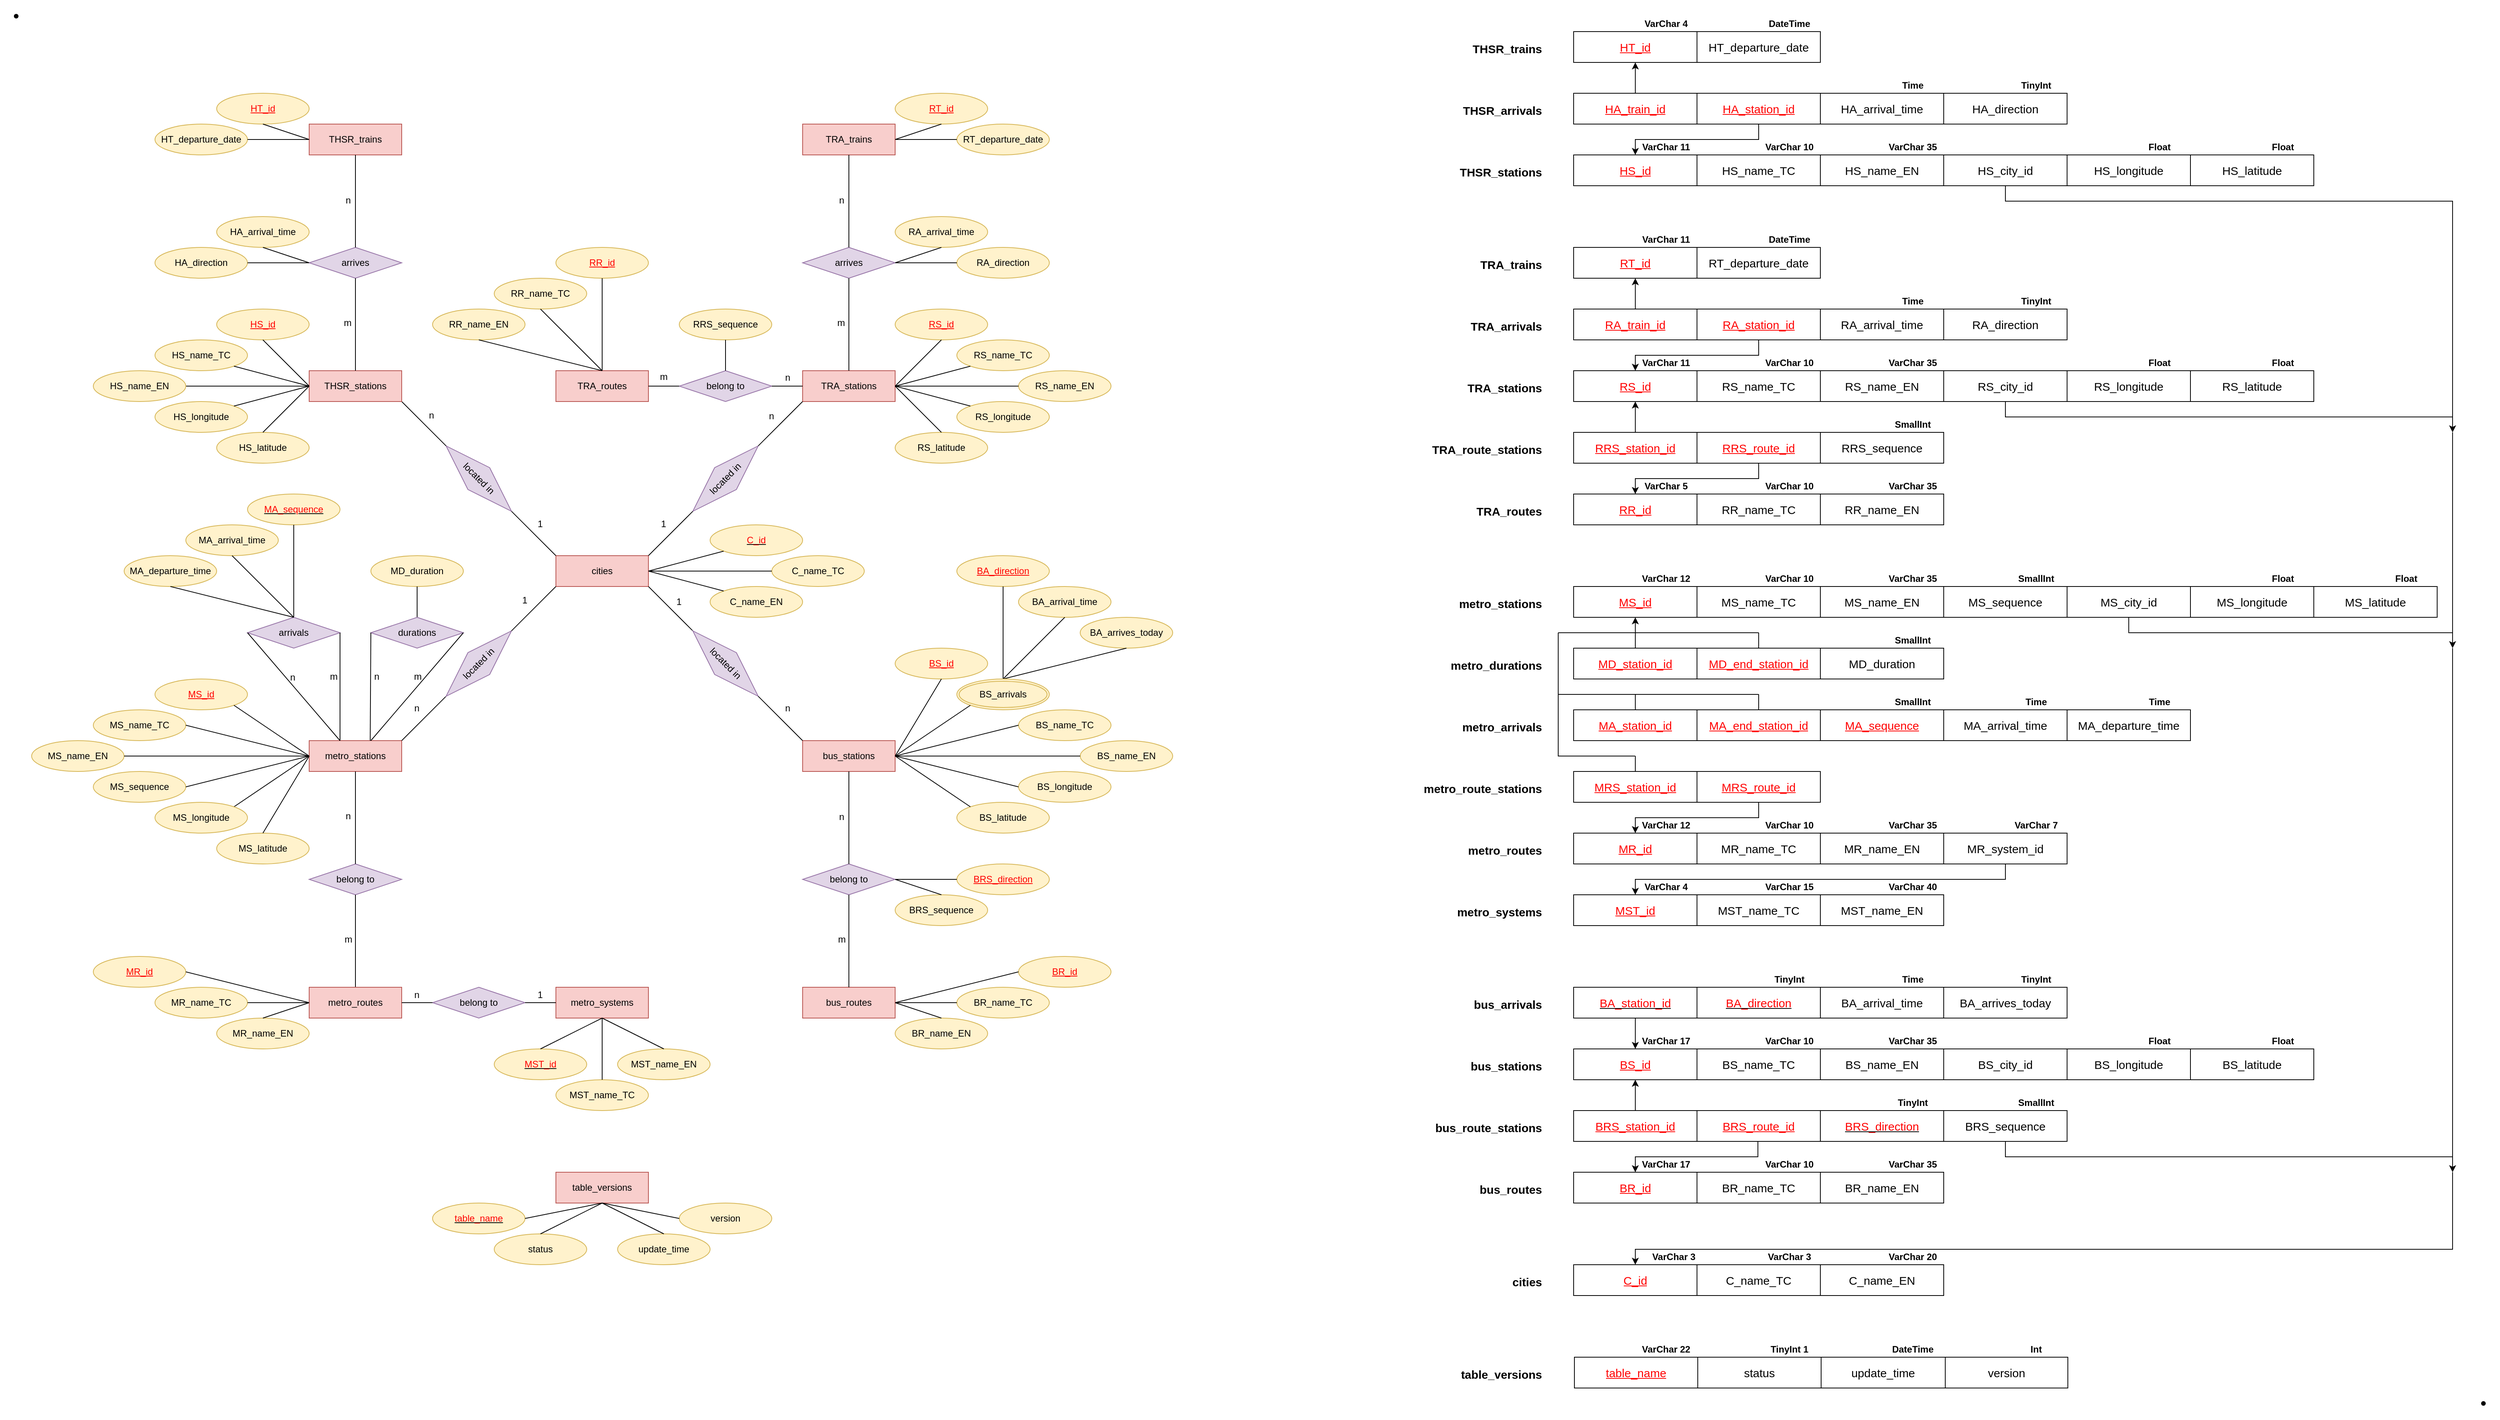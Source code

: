 <mxfile version="20.2.8" type="device"><diagram id="0RAZMN9eFrLMSn5xmvxm" name="第 1 页"><mxGraphModel dx="2692" dy="1818" grid="1" gridSize="10" guides="1" tooltips="1" connect="1" arrows="1" fold="1" page="1" pageScale="1" pageWidth="827" pageHeight="1169" math="0" shadow="0"><root><mxCell id="0"/><mxCell id="1" parent="0"/><mxCell id="oFO5CanlvmcJb5T18-wP-28" value="" style="shape=partialRectangle;whiteSpace=wrap;html=1;bottom=0;right=0;fillColor=none;fontColor=#FF0000;flipV=1;strokeColor=default;" parent="1" vertex="1"><mxGeometry x="1160" y="1200" width="580" height="20" as="geometry"/></mxCell><mxCell id="JQhIf01s5_no5lX6rs5I-228" value="TRA_trains" style="whiteSpace=wrap;html=1;align=center;fillColor=#f8cecc;strokeColor=#b85450;" parent="1" vertex="1"><mxGeometry x="-400" y="-120" width="120" height="40" as="geometry"/></mxCell><mxCell id="JQhIf01s5_no5lX6rs5I-229" value="&lt;font color=&quot;#FF0000&quot;&gt;&lt;u&gt;RT_id&lt;/u&gt;&lt;/font&gt;" style="ellipse;whiteSpace=wrap;html=1;align=center;fillColor=#fff2cc;strokeColor=#d6b656;" parent="1" vertex="1"><mxGeometry x="-280" y="-160" width="120" height="40" as="geometry"/></mxCell><mxCell id="JQhIf01s5_no5lX6rs5I-232" value="" style="endArrow=none;html=1;rounded=0;exitX=0.5;exitY=1;exitDx=0;exitDy=0;entryX=1;entryY=0.5;entryDx=0;entryDy=0;" parent="1" source="JQhIf01s5_no5lX6rs5I-229" target="JQhIf01s5_no5lX6rs5I-228" edge="1"><mxGeometry relative="1" as="geometry"><mxPoint x="-389" y="-230" as="sourcePoint"/><mxPoint x="-440" y="-100" as="targetPoint"/></mxGeometry></mxCell><mxCell id="JQhIf01s5_no5lX6rs5I-233" value="TRA_stations" style="whiteSpace=wrap;html=1;align=center;fillColor=#f8cecc;strokeColor=#b85450;" parent="1" vertex="1"><mxGeometry x="-400" y="200" width="120" height="40" as="geometry"/></mxCell><mxCell id="JQhIf01s5_no5lX6rs5I-236" value="&lt;font color=&quot;#FF0000&quot;&gt;&lt;u&gt;RS_id&lt;/u&gt;&lt;/font&gt;" style="ellipse;whiteSpace=wrap;html=1;align=center;fillColor=#fff2cc;strokeColor=#d6b656;" parent="1" vertex="1"><mxGeometry x="-280" y="120" width="120" height="40" as="geometry"/></mxCell><mxCell id="JQhIf01s5_no5lX6rs5I-237" value="RS_name_TC" style="ellipse;whiteSpace=wrap;html=1;align=center;fillColor=#fff2cc;strokeColor=#d6b656;" parent="1" vertex="1"><mxGeometry x="-200" y="160" width="120" height="40" as="geometry"/></mxCell><mxCell id="JQhIf01s5_no5lX6rs5I-238" value="" style="endArrow=none;html=1;rounded=0;exitX=0.5;exitY=1;exitDx=0;exitDy=0;entryX=1;entryY=0.5;entryDx=0;entryDy=0;" parent="1" source="JQhIf01s5_no5lX6rs5I-236" target="JQhIf01s5_no5lX6rs5I-233" edge="1"><mxGeometry relative="1" as="geometry"><mxPoint x="-150" y="-250" as="sourcePoint"/><mxPoint x="200" y="220" as="targetPoint"/></mxGeometry></mxCell><mxCell id="JQhIf01s5_no5lX6rs5I-239" value="RS_name_EN" style="ellipse;whiteSpace=wrap;html=1;align=center;fillColor=#fff2cc;strokeColor=#d6b656;" parent="1" vertex="1"><mxGeometry x="-120" y="200" width="120" height="40" as="geometry"/></mxCell><mxCell id="JQhIf01s5_no5lX6rs5I-240" value="" style="endArrow=none;html=1;rounded=0;exitX=0;exitY=0.5;exitDx=0;exitDy=0;entryX=1;entryY=0.5;entryDx=0;entryDy=0;" parent="1" source="JQhIf01s5_no5lX6rs5I-239" target="JQhIf01s5_no5lX6rs5I-233" edge="1"><mxGeometry relative="1" as="geometry"><mxPoint x="250" y="70" as="sourcePoint"/><mxPoint x="200" y="220" as="targetPoint"/><Array as="points"/></mxGeometry></mxCell><mxCell id="JQhIf01s5_no5lX6rs5I-241" value="arrives" style="shape=rhombus;perimeter=rhombusPerimeter;whiteSpace=wrap;html=1;align=center;fillColor=#e1d5e7;strokeColor=#9673a6;" parent="1" vertex="1"><mxGeometry x="-400" y="40" width="120" height="40" as="geometry"/></mxCell><mxCell id="JQhIf01s5_no5lX6rs5I-242" value="" style="endArrow=none;html=1;rounded=0;exitX=0.5;exitY=1;exitDx=0;exitDy=0;entryX=0.5;entryY=0;entryDx=0;entryDy=0;" parent="1" source="JQhIf01s5_no5lX6rs5I-241" target="JQhIf01s5_no5lX6rs5I-233" edge="1"><mxGeometry relative="1" as="geometry"><mxPoint x="-270" y="100" as="sourcePoint"/><mxPoint x="-270" y="90" as="targetPoint"/></mxGeometry></mxCell><mxCell id="JQhIf01s5_no5lX6rs5I-243" value="m" style="resizable=0;html=1;align=right;verticalAlign=bottom;" parent="JQhIf01s5_no5lX6rs5I-242" connectable="0" vertex="1"><mxGeometry x="1" relative="1" as="geometry"><mxPoint x="-5" y="-54" as="offset"/></mxGeometry></mxCell><mxCell id="JQhIf01s5_no5lX6rs5I-244" value="" style="endArrow=none;html=1;rounded=0;entryX=0.5;entryY=0;entryDx=0;entryDy=0;exitX=0.5;exitY=1;exitDx=0;exitDy=0;" parent="1" source="JQhIf01s5_no5lX6rs5I-228" target="JQhIf01s5_no5lX6rs5I-241" edge="1"><mxGeometry relative="1" as="geometry"><mxPoint x="-340" y="-30" as="sourcePoint"/><mxPoint x="-290" y="150" as="targetPoint"/></mxGeometry></mxCell><mxCell id="JQhIf01s5_no5lX6rs5I-245" value="&lt;div&gt;n&lt;/div&gt;" style="resizable=0;html=1;align=right;verticalAlign=bottom;" parent="JQhIf01s5_no5lX6rs5I-244" connectable="0" vertex="1"><mxGeometry x="1" relative="1" as="geometry"><mxPoint x="-6" y="-53" as="offset"/></mxGeometry></mxCell><mxCell id="JQhIf01s5_no5lX6rs5I-246" value="RA_arrival_time" style="ellipse;whiteSpace=wrap;html=1;align=center;fillColor=#fff2cc;strokeColor=#d6b656;" parent="1" vertex="1"><mxGeometry x="-280" width="120" height="40" as="geometry"/></mxCell><mxCell id="JQhIf01s5_no5lX6rs5I-247" value="" style="endArrow=none;html=1;rounded=0;exitX=1;exitY=0.5;exitDx=0;exitDy=0;entryX=0.5;entryY=1;entryDx=0;entryDy=0;" parent="1" source="JQhIf01s5_no5lX6rs5I-241" target="JQhIf01s5_no5lX6rs5I-246" edge="1"><mxGeometry relative="1" as="geometry"><mxPoint x="-330" y="130" as="sourcePoint"/><mxPoint x="-310" y="190" as="targetPoint"/></mxGeometry></mxCell><mxCell id="JQhIf01s5_no5lX6rs5I-248" value="table_versions" style="whiteSpace=wrap;html=1;align=center;fillColor=#f8cecc;strokeColor=#b85450;" parent="1" vertex="1"><mxGeometry x="-720" y="1240" width="120" height="40" as="geometry"/></mxCell><mxCell id="JQhIf01s5_no5lX6rs5I-249" value="update_time" style="ellipse;whiteSpace=wrap;html=1;align=center;fillColor=#fff2cc;strokeColor=#d6b656;" parent="1" vertex="1"><mxGeometry x="-640" y="1320" width="120" height="40" as="geometry"/></mxCell><mxCell id="JQhIf01s5_no5lX6rs5I-250" value="version" style="ellipse;whiteSpace=wrap;html=1;align=center;fillColor=#fff2cc;strokeColor=#d6b656;" parent="1" vertex="1"><mxGeometry x="-560" y="1280" width="120" height="40" as="geometry"/></mxCell><mxCell id="JQhIf01s5_no5lX6rs5I-251" value="&lt;u&gt;&lt;font color=&quot;#ff0000&quot;&gt;table_name&lt;/font&gt;&lt;/u&gt;" style="ellipse;whiteSpace=wrap;html=1;align=center;fillColor=#fff2cc;strokeColor=#d6b656;" parent="1" vertex="1"><mxGeometry x="-880" y="1280" width="120" height="40" as="geometry"/></mxCell><mxCell id="JQhIf01s5_no5lX6rs5I-252" value="" style="endArrow=none;html=1;rounded=0;exitX=1;exitY=0.5;exitDx=0;exitDy=0;entryX=0.5;entryY=1;entryDx=0;entryDy=0;exitPerimeter=0;" parent="1" source="JQhIf01s5_no5lX6rs5I-251" target="JQhIf01s5_no5lX6rs5I-248" edge="1"><mxGeometry relative="1" as="geometry"><mxPoint x="-291.5" y="1050" as="sourcePoint"/><mxPoint x="-660" y="1270" as="targetPoint"/></mxGeometry></mxCell><mxCell id="JQhIf01s5_no5lX6rs5I-253" value="" style="endArrow=none;html=1;rounded=0;exitX=0.5;exitY=0;exitDx=0;exitDy=0;entryX=0.5;entryY=1;entryDx=0;entryDy=0;" parent="1" source="JQhIf01s5_no5lX6rs5I-249" target="JQhIf01s5_no5lX6rs5I-248" edge="1"><mxGeometry relative="1" as="geometry"><mxPoint x="-611.5" y="1050" as="sourcePoint"/><mxPoint x="-702.5" y="1220" as="targetPoint"/></mxGeometry></mxCell><mxCell id="JQhIf01s5_no5lX6rs5I-254" value="" style="endArrow=none;html=1;rounded=0;entryX=0.5;entryY=1;entryDx=0;entryDy=0;exitX=0;exitY=0.5;exitDx=0;exitDy=0;" parent="1" source="JQhIf01s5_no5lX6rs5I-250" target="JQhIf01s5_no5lX6rs5I-248" edge="1"><mxGeometry relative="1" as="geometry"><mxPoint x="-530" y="1250" as="sourcePoint"/><mxPoint x="-702.5" y="1220" as="targetPoint"/></mxGeometry></mxCell><mxCell id="JQhIf01s5_no5lX6rs5I-255" value="bus_stations" style="whiteSpace=wrap;html=1;align=center;fillColor=#f8cecc;strokeColor=#b85450;" parent="1" vertex="1"><mxGeometry x="-400" y="680" width="120" height="40" as="geometry"/></mxCell><mxCell id="JQhIf01s5_no5lX6rs5I-257" value="BS_name_TC" style="ellipse;whiteSpace=wrap;html=1;align=center;fillColor=#fff2cc;strokeColor=#d6b656;" parent="1" vertex="1"><mxGeometry x="-120" y="640" width="120" height="40" as="geometry"/></mxCell><mxCell id="JQhIf01s5_no5lX6rs5I-259" value="" style="endArrow=none;html=1;rounded=0;entryX=1;entryY=0.5;entryDx=0;entryDy=0;exitX=0;exitY=0.5;exitDx=0;exitDy=0;" parent="1" source="JQhIf01s5_no5lX6rs5I-257" target="JQhIf01s5_no5lX6rs5I-255" edge="1"><mxGeometry relative="1" as="geometry"><mxPoint x="1030" y="290" as="sourcePoint"/><mxPoint x="-70.0" y="730" as="targetPoint"/></mxGeometry></mxCell><mxCell id="JQhIf01s5_no5lX6rs5I-260" value="BS_name_EN" style="ellipse;whiteSpace=wrap;html=1;align=center;fillColor=#fff2cc;strokeColor=#d6b656;" parent="1" vertex="1"><mxGeometry x="-40" y="680" width="120" height="40" as="geometry"/></mxCell><mxCell id="JQhIf01s5_no5lX6rs5I-261" value="" style="endArrow=none;html=1;rounded=0;entryX=1;entryY=0.5;entryDx=0;entryDy=0;exitX=0;exitY=0.5;exitDx=0;exitDy=0;" parent="1" source="JQhIf01s5_no5lX6rs5I-260" target="JQhIf01s5_no5lX6rs5I-255" edge="1"><mxGeometry relative="1" as="geometry"><mxPoint x="720" y="360" as="sourcePoint"/><mxPoint x="110.0" y="780" as="targetPoint"/></mxGeometry></mxCell><mxCell id="JQhIf01s5_no5lX6rs5I-264" value="status" style="ellipse;whiteSpace=wrap;html=1;align=center;fillColor=#fff2cc;strokeColor=#d6b656;" parent="1" vertex="1"><mxGeometry x="-800" y="1320" width="120" height="40" as="geometry"/></mxCell><mxCell id="JQhIf01s5_no5lX6rs5I-265" value="" style="endArrow=none;html=1;rounded=0;exitX=0.5;exitY=0;exitDx=0;exitDy=0;entryX=0.5;entryY=1;entryDx=0;entryDy=0;" parent="1" source="JQhIf01s5_no5lX6rs5I-264" target="JQhIf01s5_no5lX6rs5I-248" edge="1"><mxGeometry relative="1" as="geometry"><mxPoint x="-611.5" y="990" as="sourcePoint"/><mxPoint x="-702.5" y="1220" as="targetPoint"/></mxGeometry></mxCell><mxCell id="JQhIf01s5_no5lX6rs5I-266" value="BS_longitude" style="ellipse;whiteSpace=wrap;html=1;align=center;fillColor=#fff2cc;strokeColor=#d6b656;" parent="1" vertex="1"><mxGeometry x="-120" y="720" width="120" height="40" as="geometry"/></mxCell><mxCell id="JQhIf01s5_no5lX6rs5I-267" value="BS_latitude" style="ellipse;whiteSpace=wrap;html=1;align=center;fillColor=#fff2cc;strokeColor=#d6b656;" parent="1" vertex="1"><mxGeometry x="-200" y="760" width="120" height="40" as="geometry"/></mxCell><mxCell id="JQhIf01s5_no5lX6rs5I-268" value="" style="endArrow=none;html=1;rounded=0;exitX=0;exitY=0.5;exitDx=0;exitDy=0;entryX=1;entryY=0.5;entryDx=0;entryDy=0;" parent="1" source="JQhIf01s5_no5lX6rs5I-266" target="JQhIf01s5_no5lX6rs5I-255" edge="1"><mxGeometry relative="1" as="geometry"><mxPoint x="850" y="50" as="sourcePoint"/><mxPoint x="-120.0" y="740" as="targetPoint"/></mxGeometry></mxCell><mxCell id="JQhIf01s5_no5lX6rs5I-269" value="" style="endArrow=none;html=1;rounded=0;entryX=1;entryY=0.5;entryDx=0;entryDy=0;exitX=0;exitY=0;exitDx=0;exitDy=0;" parent="1" source="JQhIf01s5_no5lX6rs5I-267" target="JQhIf01s5_no5lX6rs5I-255" edge="1"><mxGeometry relative="1" as="geometry"><mxPoint x="-60" y="800" as="sourcePoint"/><mxPoint x="-120.0" y="740" as="targetPoint"/></mxGeometry></mxCell><mxCell id="JQhIf01s5_no5lX6rs5I-270" value="bus_routes" style="whiteSpace=wrap;html=1;align=center;fillColor=#f8cecc;strokeColor=#b85450;" parent="1" vertex="1"><mxGeometry x="-400" y="1000" width="120" height="40" as="geometry"/></mxCell><mxCell id="JQhIf01s5_no5lX6rs5I-272" value="BR_name_TC" style="ellipse;whiteSpace=wrap;html=1;align=center;fillColor=#fff2cc;strokeColor=#d6b656;" parent="1" vertex="1"><mxGeometry x="-200" y="1000" width="120" height="40" as="geometry"/></mxCell><mxCell id="JQhIf01s5_no5lX6rs5I-273" value="BR_name_EN" style="ellipse;whiteSpace=wrap;html=1;align=center;fillColor=#fff2cc;strokeColor=#d6b656;" parent="1" vertex="1"><mxGeometry x="-280" y="1040" width="120" height="40" as="geometry"/></mxCell><mxCell id="JQhIf01s5_no5lX6rs5I-274" value="" style="endArrow=none;html=1;rounded=0;exitX=0;exitY=0.5;exitDx=0;exitDy=0;entryX=1;entryY=0.5;entryDx=0;entryDy=0;" parent="1" source="JQhIf01s5_no5lX6rs5I-272" target="JQhIf01s5_no5lX6rs5I-270" edge="1"><mxGeometry relative="1" as="geometry"><mxPoint x="-280" y="1060" as="sourcePoint"/><mxPoint x="-690" y="1050" as="targetPoint"/></mxGeometry></mxCell><mxCell id="JQhIf01s5_no5lX6rs5I-275" value="" style="endArrow=none;html=1;rounded=0;exitX=0.5;exitY=0;exitDx=0;exitDy=0;entryX=1;entryY=0.5;entryDx=0;entryDy=0;" parent="1" source="JQhIf01s5_no5lX6rs5I-273" target="JQhIf01s5_no5lX6rs5I-270" edge="1"><mxGeometry relative="1" as="geometry"><mxPoint x="-390" y="950" as="sourcePoint"/><mxPoint x="-370" y="1050" as="targetPoint"/></mxGeometry></mxCell><mxCell id="JQhIf01s5_no5lX6rs5I-277" value="belong to" style="shape=rhombus;perimeter=rhombusPerimeter;whiteSpace=wrap;html=1;align=center;fillColor=#e1d5e7;strokeColor=#9673a6;" parent="1" vertex="1"><mxGeometry x="-400" y="840" width="120" height="40" as="geometry"/></mxCell><mxCell id="JQhIf01s5_no5lX6rs5I-278" value="" style="endArrow=none;html=1;rounded=0;entryX=0.5;entryY=1;entryDx=0;entryDy=0;exitX=0.5;exitY=0;exitDx=0;exitDy=0;" parent="1" source="JQhIf01s5_no5lX6rs5I-270" target="JQhIf01s5_no5lX6rs5I-277" edge="1"><mxGeometry relative="1" as="geometry"><mxPoint x="-360" y="650" as="sourcePoint"/><mxPoint y="699.5" as="targetPoint"/></mxGeometry></mxCell><mxCell id="JQhIf01s5_no5lX6rs5I-279" value="m" style="resizable=0;html=1;align=right;verticalAlign=bottom;" parent="JQhIf01s5_no5lX6rs5I-278" connectable="0" vertex="1"><mxGeometry x="1" relative="1" as="geometry"><mxPoint x="-4" y="66" as="offset"/></mxGeometry></mxCell><mxCell id="JQhIf01s5_no5lX6rs5I-280" value="" style="endArrow=none;html=1;rounded=0;exitX=0.5;exitY=0;exitDx=0;exitDy=0;entryX=0.5;entryY=1;entryDx=0;entryDy=0;" parent="1" source="JQhIf01s5_no5lX6rs5I-277" target="JQhIf01s5_no5lX6rs5I-255" edge="1"><mxGeometry relative="1" as="geometry"><mxPoint x="-10" y="1030" as="sourcePoint"/><mxPoint x="-360" y="730" as="targetPoint"/></mxGeometry></mxCell><mxCell id="JQhIf01s5_no5lX6rs5I-281" value="&lt;div&gt;n&lt;/div&gt;" style="resizable=0;html=1;align=right;verticalAlign=bottom;" parent="JQhIf01s5_no5lX6rs5I-280" connectable="0" vertex="1"><mxGeometry x="1" relative="1" as="geometry"><mxPoint x="-6" y="67" as="offset"/></mxGeometry></mxCell><mxCell id="JQhIf01s5_no5lX6rs5I-284" value="RS_longitude" style="ellipse;whiteSpace=wrap;html=1;align=center;fillColor=#fff2cc;strokeColor=#d6b656;" parent="1" vertex="1"><mxGeometry x="-200" y="240" width="120" height="40" as="geometry"/></mxCell><mxCell id="JQhIf01s5_no5lX6rs5I-285" value="RS_latitude" style="ellipse;whiteSpace=wrap;html=1;align=center;fillColor=#fff2cc;strokeColor=#d6b656;" parent="1" vertex="1"><mxGeometry x="-280" y="280" width="120" height="40" as="geometry"/></mxCell><mxCell id="JQhIf01s5_no5lX6rs5I-286" value="" style="endArrow=none;html=1;rounded=0;entryX=0;entryY=0;entryDx=0;entryDy=0;exitX=1;exitY=0.5;exitDx=0;exitDy=0;" parent="1" source="JQhIf01s5_no5lX6rs5I-233" target="JQhIf01s5_no5lX6rs5I-284" edge="1"><mxGeometry relative="1" as="geometry"><mxPoint x="200" y="220" as="sourcePoint"/><mxPoint x="-70" y="170" as="targetPoint"/></mxGeometry></mxCell><mxCell id="JQhIf01s5_no5lX6rs5I-287" value="" style="endArrow=none;html=1;rounded=0;exitX=1;exitY=0.5;exitDx=0;exitDy=0;entryX=0.5;entryY=0;entryDx=0;entryDy=0;" parent="1" source="JQhIf01s5_no5lX6rs5I-233" target="JQhIf01s5_no5lX6rs5I-285" edge="1"><mxGeometry relative="1" as="geometry"><mxPoint x="200" y="220" as="sourcePoint"/><mxPoint x="250" y="110" as="targetPoint"/></mxGeometry></mxCell><mxCell id="JQhIf01s5_no5lX6rs5I-290" value="RT_departure_date" style="ellipse;whiteSpace=wrap;html=1;align=center;fillColor=#fff2cc;strokeColor=#d6b656;" parent="1" vertex="1"><mxGeometry x="-200" y="-120" width="120" height="40" as="geometry"/></mxCell><mxCell id="JQhIf01s5_no5lX6rs5I-291" value="" style="endArrow=none;html=1;rounded=0;exitX=1;exitY=0.5;exitDx=0;exitDy=0;entryX=0;entryY=0.5;entryDx=0;entryDy=0;" parent="1" source="JQhIf01s5_no5lX6rs5I-228" target="JQhIf01s5_no5lX6rs5I-290" edge="1"><mxGeometry relative="1" as="geometry"><mxPoint x="-440" y="-100" as="sourcePoint"/><mxPoint x="-349" y="-210" as="targetPoint"/></mxGeometry></mxCell><mxCell id="JQhIf01s5_no5lX6rs5I-294" value="metro_stations" style="whiteSpace=wrap;html=1;align=center;fillColor=#f8cecc;strokeColor=#b85450;" parent="1" vertex="1"><mxGeometry x="-1040" y="680" width="120" height="40" as="geometry"/></mxCell><mxCell id="JQhIf01s5_no5lX6rs5I-295" value="belong to" style="shape=rhombus;perimeter=rhombusPerimeter;whiteSpace=wrap;html=1;align=center;fillColor=#e1d5e7;strokeColor=#9673a6;" parent="1" vertex="1"><mxGeometry x="-1040" y="840" width="120" height="40" as="geometry"/></mxCell><mxCell id="JQhIf01s5_no5lX6rs5I-296" value="" style="endArrow=none;html=1;rounded=0;exitX=0.5;exitY=1;exitDx=0;exitDy=0;entryX=0.5;entryY=0;entryDx=0;entryDy=0;" parent="1" source="JQhIf01s5_no5lX6rs5I-295" target="JQhIf01s5_no5lX6rs5I-302" edge="1"><mxGeometry relative="1" as="geometry"><mxPoint x="-68.75" y="710" as="sourcePoint"/><mxPoint x="-820" y="830" as="targetPoint"/></mxGeometry></mxCell><mxCell id="JQhIf01s5_no5lX6rs5I-297" value="m" style="resizable=0;html=1;align=right;verticalAlign=bottom;" parent="JQhIf01s5_no5lX6rs5I-296" connectable="0" vertex="1"><mxGeometry x="1" relative="1" as="geometry"><mxPoint x="-4" y="-54" as="offset"/></mxGeometry></mxCell><mxCell id="JQhIf01s5_no5lX6rs5I-298" value="" style="endArrow=none;html=1;rounded=0;entryX=0.5;entryY=0;entryDx=0;entryDy=0;exitX=0.5;exitY=1;exitDx=0;exitDy=0;" parent="1" source="JQhIf01s5_no5lX6rs5I-294" target="JQhIf01s5_no5lX6rs5I-295" edge="1"><mxGeometry relative="1" as="geometry"><mxPoint x="-900" y="730" as="sourcePoint"/><mxPoint x="-848.75" y="990" as="targetPoint"/></mxGeometry></mxCell><mxCell id="JQhIf01s5_no5lX6rs5I-299" value="&lt;div&gt;n&lt;/div&gt;" style="resizable=0;html=1;align=right;verticalAlign=bottom;" parent="JQhIf01s5_no5lX6rs5I-298" connectable="0" vertex="1"><mxGeometry x="1" relative="1" as="geometry"><mxPoint x="-6" y="-54" as="offset"/></mxGeometry></mxCell><mxCell id="JQhIf01s5_no5lX6rs5I-302" value="metro_routes" style="whiteSpace=wrap;html=1;align=center;fillColor=#f8cecc;strokeColor=#b85450;" parent="1" vertex="1"><mxGeometry x="-1040" y="1000" width="120" height="40" as="geometry"/></mxCell><mxCell id="JQhIf01s5_no5lX6rs5I-303" value="&lt;font color=&quot;#FF0000&quot;&gt;&lt;u&gt;MR_id&lt;/u&gt;&lt;/font&gt;" style="ellipse;whiteSpace=wrap;html=1;align=center;fillColor=#fff2cc;strokeColor=#d6b656;" parent="1" vertex="1"><mxGeometry x="-1320" y="960" width="120" height="40" as="geometry"/></mxCell><mxCell id="JQhIf01s5_no5lX6rs5I-305" value="MR_name_TC" style="ellipse;whiteSpace=wrap;html=1;align=center;fillColor=#fff2cc;strokeColor=#d6b656;" parent="1" vertex="1"><mxGeometry x="-1240" y="1000" width="120" height="40" as="geometry"/></mxCell><mxCell id="JQhIf01s5_no5lX6rs5I-306" value="MR_name_EN" style="ellipse;whiteSpace=wrap;html=1;align=center;fillColor=#fff2cc;strokeColor=#d6b656;" parent="1" vertex="1"><mxGeometry x="-1160" y="1040" width="120" height="40" as="geometry"/></mxCell><mxCell id="JQhIf01s5_no5lX6rs5I-308" value="" style="endArrow=none;html=1;rounded=0;entryX=0;entryY=0.5;entryDx=0;entryDy=0;exitX=1;exitY=0;exitDx=0;exitDy=0;" parent="1" source="JQhIf01s5_no5lX6rs5I-294" target="JQhIf01s5_no5lX6rs5I-429" edge="1"><mxGeometry relative="1" as="geometry"><mxPoint x="-610" y="495" as="sourcePoint"/><mxPoint x="-840" y="700" as="targetPoint"/></mxGeometry></mxCell><mxCell id="JQhIf01s5_no5lX6rs5I-311" value="" style="endArrow=none;html=1;rounded=0;exitX=0;exitY=0.5;exitDx=0;exitDy=0;entryX=1;entryY=0.5;entryDx=0;entryDy=0;" parent="1" source="JQhIf01s5_no5lX6rs5I-302" target="JQhIf01s5_no5lX6rs5I-303" edge="1"><mxGeometry relative="1" as="geometry"><mxPoint x="-718.75" y="1120" as="sourcePoint"/><mxPoint x="-1018.75" y="1120" as="targetPoint"/></mxGeometry></mxCell><mxCell id="JQhIf01s5_no5lX6rs5I-312" value="" style="endArrow=none;html=1;rounded=0;exitX=0;exitY=0.5;exitDx=0;exitDy=0;entryX=1;entryY=0.5;entryDx=0;entryDy=0;" parent="1" source="JQhIf01s5_no5lX6rs5I-302" target="JQhIf01s5_no5lX6rs5I-305" edge="1"><mxGeometry relative="1" as="geometry"><mxPoint x="-888.75" y="1010" as="sourcePoint"/><mxPoint x="-908.75" y="850" as="targetPoint"/></mxGeometry></mxCell><mxCell id="JQhIf01s5_no5lX6rs5I-313" value="" style="endArrow=none;html=1;rounded=0;exitX=0;exitY=0.5;exitDx=0;exitDy=0;entryX=0.5;entryY=0;entryDx=0;entryDy=0;" parent="1" source="JQhIf01s5_no5lX6rs5I-302" target="JQhIf01s5_no5lX6rs5I-306" edge="1"><mxGeometry relative="1" as="geometry"><mxPoint x="-878.75" y="1020" as="sourcePoint"/><mxPoint x="-780" y="1080" as="targetPoint"/></mxGeometry></mxCell><mxCell id="JQhIf01s5_no5lX6rs5I-314" value="" style="shape=table;startSize=0;container=1;collapsible=0;childLayout=tableLayout;fontSize=15;" parent="1" vertex="1"><mxGeometry x="600" y="200" width="960" height="40" as="geometry"/></mxCell><mxCell id="JQhIf01s5_no5lX6rs5I-315" value="" style="shape=tableRow;horizontal=0;startSize=0;swimlaneHead=0;swimlaneBody=0;top=0;left=0;bottom=0;right=0;collapsible=0;dropTarget=0;fillColor=none;points=[[0,0.5],[1,0.5]];portConstraint=eastwest;fontSize=24;" parent="JQhIf01s5_no5lX6rs5I-314" vertex="1"><mxGeometry width="960" height="40" as="geometry"/></mxCell><mxCell id="JQhIf01s5_no5lX6rs5I-316" value="&lt;font color=&quot;#FF0000&quot;&gt;&lt;u style=&quot;font-size: 15px;&quot;&gt;RS_id&lt;/u&gt;&lt;/font&gt;" style="shape=partialRectangle;html=1;whiteSpace=wrap;connectable=0;overflow=hidden;fillColor=none;top=0;left=0;bottom=0;right=0;pointerEvents=1;fontSize=15;" parent="JQhIf01s5_no5lX6rs5I-315" vertex="1"><mxGeometry width="160" height="40" as="geometry"><mxRectangle width="160" height="40" as="alternateBounds"/></mxGeometry></mxCell><mxCell id="JQhIf01s5_no5lX6rs5I-317" value="RS_name_TC" style="shape=partialRectangle;html=1;whiteSpace=wrap;connectable=0;overflow=hidden;fillColor=none;top=0;left=0;bottom=0;right=0;pointerEvents=1;fontSize=15;" parent="JQhIf01s5_no5lX6rs5I-315" vertex="1"><mxGeometry x="160" width="160" height="40" as="geometry"><mxRectangle width="160" height="40" as="alternateBounds"/></mxGeometry></mxCell><mxCell id="JQhIf01s5_no5lX6rs5I-318" value="RS_name_EN" style="shape=partialRectangle;html=1;whiteSpace=wrap;connectable=0;overflow=hidden;fillColor=none;top=0;left=0;bottom=0;right=0;pointerEvents=1;fontSize=15;" parent="JQhIf01s5_no5lX6rs5I-315" vertex="1"><mxGeometry x="320" width="160" height="40" as="geometry"><mxRectangle width="160" height="40" as="alternateBounds"/></mxGeometry></mxCell><mxCell id="JQhIf01s5_no5lX6rs5I-319" value="RS_city_id" style="shape=partialRectangle;html=1;whiteSpace=wrap;connectable=0;overflow=hidden;fillColor=none;top=0;left=0;bottom=0;right=0;pointerEvents=1;fontSize=15;" parent="JQhIf01s5_no5lX6rs5I-315" vertex="1"><mxGeometry x="480" width="160" height="40" as="geometry"><mxRectangle width="160" height="40" as="alternateBounds"/></mxGeometry></mxCell><mxCell id="JQhIf01s5_no5lX6rs5I-320" value="RS_longitude" style="shape=partialRectangle;html=1;whiteSpace=wrap;connectable=0;overflow=hidden;fillColor=none;top=0;left=0;bottom=0;right=0;pointerEvents=1;fontSize=15;" parent="JQhIf01s5_no5lX6rs5I-315" vertex="1"><mxGeometry x="640" width="160" height="40" as="geometry"><mxRectangle width="160" height="40" as="alternateBounds"/></mxGeometry></mxCell><mxCell id="XlxXhOmIU41FmJEFt57O-14" value="RS_latitude" style="shape=partialRectangle;html=1;whiteSpace=wrap;connectable=0;overflow=hidden;fillColor=none;top=0;left=0;bottom=0;right=0;pointerEvents=1;fontSize=15;" parent="JQhIf01s5_no5lX6rs5I-315" vertex="1"><mxGeometry x="800" width="160" height="40" as="geometry"><mxRectangle width="160" height="40" as="alternateBounds"/></mxGeometry></mxCell><mxCell id="JQhIf01s5_no5lX6rs5I-321" value="&lt;font style=&quot;font-size: 15px;&quot;&gt;TRA_stations&lt;/font&gt;" style="text;strokeColor=none;fillColor=none;html=1;fontSize=24;fontStyle=1;verticalAlign=middle;align=right;" parent="1" vertex="1"><mxGeometry x="420" y="200" width="140" height="40" as="geometry"/></mxCell><mxCell id="JQhIf01s5_no5lX6rs5I-322" value="" style="shape=table;startSize=0;container=1;collapsible=0;childLayout=tableLayout;fontSize=15;" parent="1" vertex="1"><mxGeometry x="600" y="120" width="640" height="40" as="geometry"/></mxCell><mxCell id="JQhIf01s5_no5lX6rs5I-323" value="" style="shape=tableRow;horizontal=0;startSize=0;swimlaneHead=0;swimlaneBody=0;top=0;left=0;bottom=0;right=0;collapsible=0;dropTarget=0;fillColor=none;points=[[0,0.5],[1,0.5]];portConstraint=eastwest;fontSize=24;" parent="JQhIf01s5_no5lX6rs5I-322" vertex="1"><mxGeometry width="640" height="40" as="geometry"/></mxCell><mxCell id="JQhIf01s5_no5lX6rs5I-324" value="&lt;font color=&quot;#FF0000&quot;&gt;&lt;u&gt;RA_train_id&lt;/u&gt;&lt;/font&gt;" style="shape=partialRectangle;html=1;whiteSpace=wrap;connectable=0;overflow=hidden;fillColor=none;top=0;left=0;bottom=0;right=0;pointerEvents=1;fontSize=15;" parent="JQhIf01s5_no5lX6rs5I-323" vertex="1"><mxGeometry width="160" height="40" as="geometry"><mxRectangle width="160" height="40" as="alternateBounds"/></mxGeometry></mxCell><mxCell id="JQhIf01s5_no5lX6rs5I-325" value="&lt;font color=&quot;#FF0000&quot;&gt;&lt;u&gt;RA_station_id&lt;/u&gt;&lt;/font&gt;" style="shape=partialRectangle;html=1;whiteSpace=wrap;connectable=0;overflow=hidden;fillColor=none;top=0;left=0;bottom=0;right=0;pointerEvents=1;fontSize=15;" parent="JQhIf01s5_no5lX6rs5I-323" vertex="1"><mxGeometry x="160" width="160" height="40" as="geometry"><mxRectangle width="160" height="40" as="alternateBounds"/></mxGeometry></mxCell><mxCell id="JQhIf01s5_no5lX6rs5I-326" value="RA_arrival_time" style="shape=partialRectangle;html=1;whiteSpace=wrap;connectable=0;overflow=hidden;fillColor=none;top=0;left=0;bottom=0;right=0;pointerEvents=1;fontSize=15;" parent="JQhIf01s5_no5lX6rs5I-323" vertex="1"><mxGeometry x="320" width="160" height="40" as="geometry"><mxRectangle width="160" height="40" as="alternateBounds"/></mxGeometry></mxCell><mxCell id="PULqzptP-aOAzyT36ztk-1" value="RA_direction" style="shape=partialRectangle;html=1;whiteSpace=wrap;connectable=0;overflow=hidden;fillColor=none;top=0;left=0;bottom=0;right=0;pointerEvents=1;fontSize=15;" parent="JQhIf01s5_no5lX6rs5I-323" vertex="1"><mxGeometry x="480" width="160" height="40" as="geometry"><mxRectangle width="160" height="40" as="alternateBounds"/></mxGeometry></mxCell><mxCell id="JQhIf01s5_no5lX6rs5I-328" value="&lt;font style=&quot;font-size: 15px;&quot;&gt;TRA_arrivals&lt;/font&gt;" style="text;strokeColor=none;fillColor=none;html=1;fontSize=24;fontStyle=1;verticalAlign=middle;align=right;" parent="1" vertex="1"><mxGeometry x="420" y="120" width="140" height="40" as="geometry"/></mxCell><mxCell id="JQhIf01s5_no5lX6rs5I-329" value="" style="edgeStyle=elbowEdgeStyle;elbow=vertical;endArrow=classic;html=1;rounded=0;fontSize=15;" parent="1" edge="1"><mxGeometry width="50" height="50" relative="1" as="geometry"><mxPoint x="840" y="160" as="sourcePoint"/><mxPoint x="680" y="200" as="targetPoint"/><Array as="points"><mxPoint x="810" y="180"/><mxPoint x="720" y="180"/></Array></mxGeometry></mxCell><mxCell id="JQhIf01s5_no5lX6rs5I-330" value="" style="shape=table;startSize=0;container=1;collapsible=0;childLayout=tableLayout;fontSize=15;" parent="1" vertex="1"><mxGeometry x="600" y="480" width="1120" height="40" as="geometry"/></mxCell><mxCell id="JQhIf01s5_no5lX6rs5I-331" value="" style="shape=tableRow;horizontal=0;startSize=0;swimlaneHead=0;swimlaneBody=0;top=0;left=0;bottom=0;right=0;collapsible=0;dropTarget=0;fillColor=none;points=[[0,0.5],[1,0.5]];portConstraint=eastwest;fontSize=24;" parent="JQhIf01s5_no5lX6rs5I-330" vertex="1"><mxGeometry width="1120" height="40" as="geometry"/></mxCell><mxCell id="JQhIf01s5_no5lX6rs5I-332" value="&lt;font color=&quot;#FF0000&quot;&gt;&lt;u&gt;MS_id&lt;/u&gt;&lt;/font&gt;" style="shape=partialRectangle;html=1;whiteSpace=wrap;connectable=0;overflow=hidden;fillColor=none;top=0;left=0;bottom=0;right=0;pointerEvents=1;fontSize=15;" parent="JQhIf01s5_no5lX6rs5I-331" vertex="1"><mxGeometry width="160" height="40" as="geometry"><mxRectangle width="160" height="40" as="alternateBounds"/></mxGeometry></mxCell><mxCell id="_XJEhEaDsADtdDR67SuV-1" value="MS_name_TC" style="shape=partialRectangle;html=1;whiteSpace=wrap;connectable=0;overflow=hidden;fillColor=none;top=0;left=0;bottom=0;right=0;pointerEvents=1;fontSize=15;" parent="JQhIf01s5_no5lX6rs5I-331" vertex="1"><mxGeometry x="160" width="160" height="40" as="geometry"><mxRectangle width="160" height="40" as="alternateBounds"/></mxGeometry></mxCell><mxCell id="_XJEhEaDsADtdDR67SuV-2" value="MS_name_EN" style="shape=partialRectangle;html=1;whiteSpace=wrap;connectable=0;overflow=hidden;fillColor=none;top=0;left=0;bottom=0;right=0;pointerEvents=1;fontSize=15;" parent="JQhIf01s5_no5lX6rs5I-331" vertex="1"><mxGeometry x="320" width="160" height="40" as="geometry"><mxRectangle width="160" height="40" as="alternateBounds"/></mxGeometry></mxCell><mxCell id="2uNuzJnw1rmukFRt4kmH-4" value="MS_sequence" style="shape=partialRectangle;html=1;whiteSpace=wrap;connectable=0;overflow=hidden;fillColor=none;top=0;left=0;bottom=0;right=0;pointerEvents=1;fontSize=15;" parent="JQhIf01s5_no5lX6rs5I-331" vertex="1"><mxGeometry x="480" width="160" height="40" as="geometry"><mxRectangle width="160" height="40" as="alternateBounds"/></mxGeometry></mxCell><mxCell id="_XJEhEaDsADtdDR67SuV-77" value="MS_city_id" style="shape=partialRectangle;html=1;whiteSpace=wrap;connectable=0;overflow=hidden;fillColor=none;top=0;left=0;bottom=0;right=0;pointerEvents=1;fontSize=15;" parent="JQhIf01s5_no5lX6rs5I-331" vertex="1"><mxGeometry x="640" width="160" height="40" as="geometry"><mxRectangle width="160" height="40" as="alternateBounds"/></mxGeometry></mxCell><mxCell id="_XJEhEaDsADtdDR67SuV-78" value="MS_longitude" style="shape=partialRectangle;html=1;whiteSpace=wrap;connectable=0;overflow=hidden;fillColor=none;top=0;left=0;bottom=0;right=0;pointerEvents=1;fontSize=15;" parent="JQhIf01s5_no5lX6rs5I-331" vertex="1"><mxGeometry x="800" width="160" height="40" as="geometry"><mxRectangle width="160" height="40" as="alternateBounds"/></mxGeometry></mxCell><mxCell id="MVFGgmvyvSAt7gLN84-q-12" value="MS_latitude" style="shape=partialRectangle;html=1;whiteSpace=wrap;connectable=0;overflow=hidden;fillColor=none;top=0;left=0;bottom=0;right=0;pointerEvents=1;fontSize=15;" parent="JQhIf01s5_no5lX6rs5I-331" vertex="1"><mxGeometry x="960" width="160" height="40" as="geometry"><mxRectangle width="160" height="40" as="alternateBounds"/></mxGeometry></mxCell><mxCell id="JQhIf01s5_no5lX6rs5I-334" value="&lt;font style=&quot;font-size: 15px;&quot;&gt;metro_stations&lt;/font&gt;" style="text;strokeColor=none;fillColor=none;html=1;fontSize=24;fontStyle=1;verticalAlign=middle;align=right;" parent="1" vertex="1"><mxGeometry x="420" y="480" width="140" height="40" as="geometry"/></mxCell><mxCell id="JQhIf01s5_no5lX6rs5I-335" value="" style="shape=table;startSize=0;container=1;collapsible=0;childLayout=tableLayout;fontSize=15;" parent="1" vertex="1"><mxGeometry x="600" y="560" width="480" height="40" as="geometry"/></mxCell><mxCell id="JQhIf01s5_no5lX6rs5I-336" value="" style="shape=tableRow;horizontal=0;startSize=0;swimlaneHead=0;swimlaneBody=0;top=0;left=0;bottom=0;right=0;collapsible=0;dropTarget=0;fillColor=none;points=[[0,0.5],[1,0.5]];portConstraint=eastwest;fontSize=24;" parent="JQhIf01s5_no5lX6rs5I-335" vertex="1"><mxGeometry width="480" height="40" as="geometry"/></mxCell><mxCell id="JQhIf01s5_no5lX6rs5I-337" value="&lt;font color=&quot;#FF0000&quot;&gt;&lt;u&gt;MD_station_id&lt;/u&gt;&lt;/font&gt;" style="shape=partialRectangle;html=1;whiteSpace=wrap;connectable=0;overflow=hidden;fillColor=none;top=0;left=0;bottom=0;right=0;pointerEvents=1;fontSize=15;" parent="JQhIf01s5_no5lX6rs5I-336" vertex="1"><mxGeometry width="160" height="40" as="geometry"><mxRectangle width="160" height="40" as="alternateBounds"/></mxGeometry></mxCell><mxCell id="JQhIf01s5_no5lX6rs5I-338" value="&lt;font color=&quot;#FF0000&quot;&gt;&lt;u&gt;MD_end_station_id&lt;/u&gt;&lt;/font&gt;" style="shape=partialRectangle;html=1;whiteSpace=wrap;connectable=0;overflow=hidden;fillColor=none;top=0;left=0;bottom=0;right=0;pointerEvents=1;fontSize=15;" parent="JQhIf01s5_no5lX6rs5I-336" vertex="1"><mxGeometry x="160" width="160" height="40" as="geometry"><mxRectangle width="160" height="40" as="alternateBounds"/></mxGeometry></mxCell><mxCell id="NBHSd-1P0Ylet2bR7m-R-5" value="MD_duration" style="shape=partialRectangle;html=1;whiteSpace=wrap;connectable=0;overflow=hidden;fillColor=none;top=0;left=0;bottom=0;right=0;pointerEvents=1;fontSize=15;" parent="JQhIf01s5_no5lX6rs5I-336" vertex="1"><mxGeometry x="320" width="160" height="40" as="geometry"><mxRectangle width="160" height="40" as="alternateBounds"/></mxGeometry></mxCell><mxCell id="JQhIf01s5_no5lX6rs5I-340" value="&lt;div&gt;&lt;font style=&quot;font-size: 15px;&quot;&gt;metro_durations&lt;/font&gt;&lt;/div&gt;" style="text;strokeColor=none;fillColor=none;html=1;fontSize=24;fontStyle=1;verticalAlign=middle;align=right;" parent="1" vertex="1"><mxGeometry x="380" y="560" width="180" height="40" as="geometry"/></mxCell><mxCell id="JQhIf01s5_no5lX6rs5I-341" value="" style="shape=table;startSize=0;container=1;collapsible=0;childLayout=tableLayout;fontSize=15;" parent="1" vertex="1"><mxGeometry x="600" y="640" width="800" height="40" as="geometry"/></mxCell><mxCell id="JQhIf01s5_no5lX6rs5I-342" value="" style="shape=tableRow;horizontal=0;startSize=0;swimlaneHead=0;swimlaneBody=0;top=0;left=0;bottom=0;right=0;collapsible=0;dropTarget=0;fillColor=none;points=[[0,0.5],[1,0.5]];portConstraint=eastwest;fontSize=24;" parent="JQhIf01s5_no5lX6rs5I-341" vertex="1"><mxGeometry width="800" height="40" as="geometry"/></mxCell><mxCell id="JQhIf01s5_no5lX6rs5I-343" value="&lt;font color=&quot;#FF0000&quot;&gt;&lt;u&gt;MA_station_id&lt;/u&gt;&lt;/font&gt;" style="shape=partialRectangle;html=1;whiteSpace=wrap;connectable=0;overflow=hidden;fillColor=none;top=0;left=0;bottom=0;right=0;pointerEvents=1;fontSize=15;" parent="JQhIf01s5_no5lX6rs5I-342" vertex="1"><mxGeometry width="160" height="40" as="geometry"><mxRectangle width="160" height="40" as="alternateBounds"/></mxGeometry></mxCell><mxCell id="JQhIf01s5_no5lX6rs5I-344" value="&lt;font color=&quot;#FF0000&quot;&gt;&lt;u&gt;MA_end_station_id&lt;/u&gt;&lt;/font&gt;" style="shape=partialRectangle;html=1;whiteSpace=wrap;connectable=0;overflow=hidden;fillColor=none;top=0;left=0;bottom=0;right=0;pointerEvents=1;fontSize=15;" parent="JQhIf01s5_no5lX6rs5I-342" vertex="1"><mxGeometry x="160" width="160" height="40" as="geometry"><mxRectangle width="160" height="40" as="alternateBounds"/></mxGeometry></mxCell><mxCell id="JQhIf01s5_no5lX6rs5I-457" value="&lt;font color=&quot;#FF0000&quot;&gt;&lt;u&gt;MA_sequence&lt;/u&gt;&lt;/font&gt;" style="shape=partialRectangle;html=1;whiteSpace=wrap;connectable=0;overflow=hidden;fillColor=none;top=0;left=0;bottom=0;right=0;pointerEvents=1;fontSize=15;" parent="JQhIf01s5_no5lX6rs5I-342" vertex="1"><mxGeometry x="320" width="160" height="40" as="geometry"><mxRectangle width="160" height="40" as="alternateBounds"/></mxGeometry></mxCell><mxCell id="JQhIf01s5_no5lX6rs5I-461" value="MA_arrival_time" style="shape=partialRectangle;html=1;whiteSpace=wrap;connectable=0;overflow=hidden;fillColor=none;top=0;left=0;bottom=0;right=0;pointerEvents=1;fontSize=15;" parent="JQhIf01s5_no5lX6rs5I-342" vertex="1"><mxGeometry x="480" width="160" height="40" as="geometry"><mxRectangle width="160" height="40" as="alternateBounds"/></mxGeometry></mxCell><mxCell id="NBHSd-1P0Ylet2bR7m-R-4" value="MA_departure_time" style="shape=partialRectangle;html=1;whiteSpace=wrap;connectable=0;overflow=hidden;fillColor=none;top=0;left=0;bottom=0;right=0;pointerEvents=1;fontSize=15;" parent="JQhIf01s5_no5lX6rs5I-342" vertex="1"><mxGeometry x="640" width="160" height="40" as="geometry"><mxRectangle width="160" height="40" as="alternateBounds"/></mxGeometry></mxCell><mxCell id="JQhIf01s5_no5lX6rs5I-346" value="&lt;div align=&quot;right&quot;&gt;&lt;font style=&quot;font-size: 15px;&quot;&gt;metro_arrivals&lt;/font&gt;&lt;/div&gt;" style="text;strokeColor=none;fillColor=none;html=1;fontSize=24;fontStyle=1;verticalAlign=middle;align=right;" parent="1" vertex="1"><mxGeometry x="420" y="640" width="140" height="40" as="geometry"/></mxCell><mxCell id="JQhIf01s5_no5lX6rs5I-347" value="" style="shape=table;startSize=0;container=1;collapsible=0;childLayout=tableLayout;fontSize=15;" parent="1" vertex="1"><mxGeometry x="600" y="40" width="320" height="40" as="geometry"/></mxCell><mxCell id="JQhIf01s5_no5lX6rs5I-348" value="" style="shape=tableRow;horizontal=0;startSize=0;swimlaneHead=0;swimlaneBody=0;top=0;left=0;bottom=0;right=0;collapsible=0;dropTarget=0;fillColor=none;points=[[0,0.5],[1,0.5]];portConstraint=eastwest;fontSize=24;" parent="JQhIf01s5_no5lX6rs5I-347" vertex="1"><mxGeometry width="320" height="40" as="geometry"/></mxCell><mxCell id="JQhIf01s5_no5lX6rs5I-349" value="&lt;font color=&quot;#FF0000&quot;&gt;&lt;u style=&quot;font-size: 15px;&quot;&gt;RT_id&lt;/u&gt;&lt;/font&gt;" style="shape=partialRectangle;html=1;whiteSpace=wrap;connectable=0;overflow=hidden;fillColor=none;top=0;left=0;bottom=0;right=0;pointerEvents=1;fontSize=15;" parent="JQhIf01s5_no5lX6rs5I-348" vertex="1"><mxGeometry width="160" height="40" as="geometry"><mxRectangle width="160" height="40" as="alternateBounds"/></mxGeometry></mxCell><mxCell id="JQhIf01s5_no5lX6rs5I-350" value="RT_departure_date" style="shape=partialRectangle;html=1;whiteSpace=wrap;connectable=0;overflow=hidden;fillColor=none;top=0;left=0;bottom=0;right=0;pointerEvents=1;fontSize=15;" parent="JQhIf01s5_no5lX6rs5I-348" vertex="1"><mxGeometry x="160" width="160" height="40" as="geometry"><mxRectangle width="160" height="40" as="alternateBounds"/></mxGeometry></mxCell><mxCell id="JQhIf01s5_no5lX6rs5I-354" value="&lt;font style=&quot;font-size: 15px;&quot;&gt;TRA_trains&lt;/font&gt;" style="text;strokeColor=none;fillColor=none;html=1;fontSize=24;fontStyle=1;verticalAlign=middle;align=right;" parent="1" vertex="1"><mxGeometry x="440" y="40" width="120" height="40" as="geometry"/></mxCell><mxCell id="JQhIf01s5_no5lX6rs5I-355" value="" style="line;strokeWidth=1;direction=south;html=1;fontSize=15;" parent="1" vertex="1"><mxGeometry x="675" y="620" width="10" height="20" as="geometry"/></mxCell><mxCell id="JQhIf01s5_no5lX6rs5I-356" value="" style="line;strokeWidth=1;direction=south;html=1;fontSize=15;" parent="1" vertex="1"><mxGeometry x="835" y="540" width="10" height="20" as="geometry"/></mxCell><mxCell id="JQhIf01s5_no5lX6rs5I-357" value="" style="endArrow=classic;html=1;rounded=0;fontSize=15;" parent="1" edge="1"><mxGeometry width="50" height="50" relative="1" as="geometry"><mxPoint x="680" y="120" as="sourcePoint"/><mxPoint x="680" y="80" as="targetPoint"/><Array as="points"><mxPoint x="680" y="120"/></Array></mxGeometry></mxCell><mxCell id="JQhIf01s5_no5lX6rs5I-358" value="" style="shape=table;startSize=0;container=1;collapsible=0;childLayout=tableLayout;fontSize=15;" parent="1" vertex="1"><mxGeometry x="600" y="720" width="320" height="40" as="geometry"/></mxCell><mxCell id="JQhIf01s5_no5lX6rs5I-359" value="" style="shape=tableRow;horizontal=0;startSize=0;swimlaneHead=0;swimlaneBody=0;top=0;left=0;bottom=0;right=0;collapsible=0;dropTarget=0;fillColor=none;points=[[0,0.5],[1,0.5]];portConstraint=eastwest;fontSize=24;" parent="JQhIf01s5_no5lX6rs5I-358" vertex="1"><mxGeometry width="320" height="40" as="geometry"/></mxCell><mxCell id="JQhIf01s5_no5lX6rs5I-360" value="&lt;font color=&quot;#FF0000&quot;&gt;&lt;u&gt;MRS_station_id&lt;/u&gt;&lt;/font&gt;" style="shape=partialRectangle;html=1;whiteSpace=wrap;connectable=0;overflow=hidden;fillColor=none;top=0;left=0;bottom=0;right=0;pointerEvents=1;fontSize=15;" parent="JQhIf01s5_no5lX6rs5I-359" vertex="1"><mxGeometry width="160" height="40" as="geometry"><mxRectangle width="160" height="40" as="alternateBounds"/></mxGeometry></mxCell><mxCell id="JQhIf01s5_no5lX6rs5I-361" value="&lt;font color=&quot;#FF0000&quot;&gt;&lt;u&gt;MRS_route_id&lt;/u&gt;&lt;/font&gt;" style="shape=partialRectangle;html=1;whiteSpace=wrap;connectable=0;overflow=hidden;fillColor=none;top=0;left=0;bottom=0;right=0;pointerEvents=1;fontSize=15;" parent="JQhIf01s5_no5lX6rs5I-359" vertex="1"><mxGeometry x="160" width="160" height="40" as="geometry"><mxRectangle width="160" height="40" as="alternateBounds"/></mxGeometry></mxCell><mxCell id="JQhIf01s5_no5lX6rs5I-362" value="&lt;div align=&quot;right&quot;&gt;&lt;font style=&quot;font-size: 15px;&quot;&gt;metro_route_stations&lt;/font&gt;&lt;/div&gt;" style="text;strokeColor=none;fillColor=none;html=1;fontSize=24;fontStyle=1;verticalAlign=middle;align=right;" parent="1" vertex="1"><mxGeometry x="400" y="720" width="160" height="40" as="geometry"/></mxCell><mxCell id="JQhIf01s5_no5lX6rs5I-363" value="" style="line;strokeWidth=1;direction=south;html=1;fontSize=15;" parent="1" vertex="1"><mxGeometry x="675" y="700" width="10" height="20" as="geometry"/></mxCell><mxCell id="JQhIf01s5_no5lX6rs5I-364" value="" style="endArrow=none;html=1;rounded=0;fontSize=15;entryX=0;entryY=0;entryDx=0;entryDy=0;exitX=0;exitY=0.5;exitDx=0;exitDy=0;exitPerimeter=0;" parent="1" source="JQhIf01s5_no5lX6rs5I-363" edge="1"><mxGeometry width="50" height="50" relative="1" as="geometry"><mxPoint x="1090" y="730" as="sourcePoint"/><mxPoint x="580" y="620" as="targetPoint"/><Array as="points"><mxPoint x="580" y="700"/></Array></mxGeometry></mxCell><mxCell id="JQhIf01s5_no5lX6rs5I-365" value="" style="shape=table;startSize=0;container=1;collapsible=0;childLayout=tableLayout;fontSize=15;" parent="1" vertex="1"><mxGeometry x="600" y="800" width="640" height="40" as="geometry"/></mxCell><mxCell id="JQhIf01s5_no5lX6rs5I-366" value="" style="shape=tableRow;horizontal=0;startSize=0;swimlaneHead=0;swimlaneBody=0;top=0;left=0;bottom=0;right=0;collapsible=0;dropTarget=0;fillColor=none;points=[[0,0.5],[1,0.5]];portConstraint=eastwest;fontSize=24;" parent="JQhIf01s5_no5lX6rs5I-365" vertex="1"><mxGeometry width="640" height="40" as="geometry"/></mxCell><mxCell id="JQhIf01s5_no5lX6rs5I-367" value="&lt;font color=&quot;#FF0000&quot;&gt;&lt;u&gt;MR_id&lt;/u&gt;&lt;/font&gt;" style="shape=partialRectangle;html=1;whiteSpace=wrap;connectable=0;overflow=hidden;fillColor=none;top=0;left=0;bottom=0;right=0;pointerEvents=1;fontSize=15;" parent="JQhIf01s5_no5lX6rs5I-366" vertex="1"><mxGeometry width="160" height="40" as="geometry"><mxRectangle width="160" height="40" as="alternateBounds"/></mxGeometry></mxCell><mxCell id="JQhIf01s5_no5lX6rs5I-369" value="MR_name_TC" style="shape=partialRectangle;html=1;whiteSpace=wrap;connectable=0;overflow=hidden;fillColor=none;top=0;left=0;bottom=0;right=0;pointerEvents=1;fontSize=15;" parent="JQhIf01s5_no5lX6rs5I-366" vertex="1"><mxGeometry x="160" width="160" height="40" as="geometry"><mxRectangle width="160" height="40" as="alternateBounds"/></mxGeometry></mxCell><mxCell id="NBHSd-1P0Ylet2bR7m-R-6" value="MR_name_EN" style="shape=partialRectangle;html=1;whiteSpace=wrap;connectable=0;overflow=hidden;fillColor=none;top=0;left=0;bottom=0;right=0;pointerEvents=1;fontSize=15;" parent="JQhIf01s5_no5lX6rs5I-366" vertex="1"><mxGeometry x="320" width="160" height="40" as="geometry"><mxRectangle width="160" height="40" as="alternateBounds"/></mxGeometry></mxCell><mxCell id="ATc4DUnDeBCahlFd0Qs--3" value="MR_system_id" style="shape=partialRectangle;html=1;whiteSpace=wrap;connectable=0;overflow=hidden;fillColor=none;top=0;left=0;bottom=0;right=0;pointerEvents=1;fontSize=15;" parent="JQhIf01s5_no5lX6rs5I-366" vertex="1"><mxGeometry x="480" width="160" height="40" as="geometry"><mxRectangle width="160" height="40" as="alternateBounds"/></mxGeometry></mxCell><mxCell id="JQhIf01s5_no5lX6rs5I-370" value="" style="edgeStyle=elbowEdgeStyle;elbow=vertical;endArrow=classic;html=1;rounded=0;fontSize=15;" parent="1" edge="1"><mxGeometry width="50" height="50" relative="1" as="geometry"><mxPoint x="840" y="760" as="sourcePoint"/><mxPoint x="680" y="800" as="targetPoint"/><Array as="points"><mxPoint x="760" y="780"/><mxPoint x="820" y="770"/><mxPoint x="740" y="770"/><mxPoint x="690" y="760"/></Array></mxGeometry></mxCell><mxCell id="JQhIf01s5_no5lX6rs5I-371" value="" style="shape=table;startSize=0;container=1;collapsible=0;childLayout=tableLayout;fontSize=15;" parent="1" vertex="1"><mxGeometry x="600" y="1080" width="960" height="40" as="geometry"/></mxCell><mxCell id="JQhIf01s5_no5lX6rs5I-372" value="" style="shape=tableRow;horizontal=0;startSize=0;swimlaneHead=0;swimlaneBody=0;top=0;left=0;bottom=0;right=0;collapsible=0;dropTarget=0;fillColor=none;points=[[0,0.5],[1,0.5]];portConstraint=eastwest;fontSize=24;" parent="JQhIf01s5_no5lX6rs5I-371" vertex="1"><mxGeometry width="960" height="40" as="geometry"/></mxCell><mxCell id="JQhIf01s5_no5lX6rs5I-373" value="&lt;font color=&quot;#FF0000&quot;&gt;&lt;u style=&quot;font-size: 15px;&quot;&gt;BS_id&lt;/u&gt;&lt;/font&gt;" style="shape=partialRectangle;html=1;whiteSpace=wrap;connectable=0;overflow=hidden;fillColor=none;top=0;left=0;bottom=0;right=0;pointerEvents=1;fontSize=15;" parent="JQhIf01s5_no5lX6rs5I-372" vertex="1"><mxGeometry width="160" height="40" as="geometry"><mxRectangle width="160" height="40" as="alternateBounds"/></mxGeometry></mxCell><mxCell id="rBphaCIMma99dX41jP_i-62" value="BS_name_TC" style="shape=partialRectangle;html=1;whiteSpace=wrap;connectable=0;overflow=hidden;fillColor=none;top=0;left=0;bottom=0;right=0;pointerEvents=1;fontSize=15;" parent="JQhIf01s5_no5lX6rs5I-372" vertex="1"><mxGeometry x="160" width="160" height="40" as="geometry"><mxRectangle width="160" height="40" as="alternateBounds"/></mxGeometry></mxCell><mxCell id="rBphaCIMma99dX41jP_i-61" value="BS_name_EN" style="shape=partialRectangle;html=1;whiteSpace=wrap;connectable=0;overflow=hidden;fillColor=none;top=0;left=0;bottom=0;right=0;pointerEvents=1;fontSize=15;" parent="JQhIf01s5_no5lX6rs5I-372" vertex="1"><mxGeometry x="320" width="160" height="40" as="geometry"><mxRectangle width="160" height="40" as="alternateBounds"/></mxGeometry></mxCell><mxCell id="oFO5CanlvmcJb5T18-wP-27" value="BS_city_id" style="shape=partialRectangle;html=1;whiteSpace=wrap;connectable=0;overflow=hidden;fillColor=none;top=0;left=0;bottom=0;right=0;pointerEvents=1;fontSize=15;" parent="JQhIf01s5_no5lX6rs5I-372" vertex="1"><mxGeometry x="480" width="160" height="40" as="geometry"><mxRectangle width="160" height="40" as="alternateBounds"/></mxGeometry></mxCell><mxCell id="JQhIf01s5_no5lX6rs5I-377" value="BS_longitude" style="shape=partialRectangle;html=1;whiteSpace=wrap;connectable=0;overflow=hidden;fillColor=none;top=0;left=0;bottom=0;right=0;pointerEvents=1;fontSize=15;" parent="JQhIf01s5_no5lX6rs5I-372" vertex="1"><mxGeometry x="640" width="160" height="40" as="geometry"><mxRectangle width="160" height="40" as="alternateBounds"/></mxGeometry></mxCell><mxCell id="JQhIf01s5_no5lX6rs5I-378" value="BS_latitude" style="shape=partialRectangle;html=1;whiteSpace=wrap;connectable=0;overflow=hidden;fillColor=none;top=0;left=0;bottom=0;right=0;pointerEvents=1;fontSize=15;" parent="JQhIf01s5_no5lX6rs5I-372" vertex="1"><mxGeometry x="800" width="160" height="40" as="geometry"><mxRectangle width="160" height="40" as="alternateBounds"/></mxGeometry></mxCell><mxCell id="JQhIf01s5_no5lX6rs5I-379" value="&lt;div align=&quot;right&quot;&gt;&lt;font style=&quot;font-size: 15px;&quot;&gt;metro_routes&lt;/font&gt;&lt;/div&gt;" style="text;strokeColor=none;fillColor=none;html=1;fontSize=24;fontStyle=1;verticalAlign=middle;align=right;" parent="1" vertex="1"><mxGeometry x="420" y="800" width="140" height="40" as="geometry"/></mxCell><mxCell id="JQhIf01s5_no5lX6rs5I-380" value="&lt;font style=&quot;font-size: 15px;&quot;&gt;bus_stations&lt;/font&gt;" style="text;strokeColor=none;fillColor=none;html=1;fontSize=24;fontStyle=1;verticalAlign=middle;align=right;" parent="1" vertex="1"><mxGeometry x="420" y="1080" width="140" height="40" as="geometry"/></mxCell><mxCell id="JQhIf01s5_no5lX6rs5I-381" value="" style="shape=table;startSize=0;container=1;collapsible=0;childLayout=tableLayout;fontSize=15;" parent="1" vertex="1"><mxGeometry x="600" y="1240" width="480" height="40" as="geometry"/></mxCell><mxCell id="JQhIf01s5_no5lX6rs5I-382" value="" style="shape=tableRow;horizontal=0;startSize=0;swimlaneHead=0;swimlaneBody=0;top=0;left=0;bottom=0;right=0;collapsible=0;dropTarget=0;fillColor=none;points=[[0,0.5],[1,0.5]];portConstraint=eastwest;fontSize=24;" parent="JQhIf01s5_no5lX6rs5I-381" vertex="1"><mxGeometry width="480" height="40" as="geometry"/></mxCell><mxCell id="JQhIf01s5_no5lX6rs5I-383" value="&lt;font color=&quot;#FF0000&quot;&gt;&lt;u&gt;BR_id&lt;/u&gt;&lt;/font&gt;" style="shape=partialRectangle;html=1;whiteSpace=wrap;connectable=0;overflow=hidden;fillColor=none;top=0;left=0;bottom=0;right=0;pointerEvents=1;fontSize=15;" parent="JQhIf01s5_no5lX6rs5I-382" vertex="1"><mxGeometry width="160" height="40" as="geometry"><mxRectangle width="160" height="40" as="alternateBounds"/></mxGeometry></mxCell><mxCell id="JQhIf01s5_no5lX6rs5I-385" value="BR_name_TC" style="shape=partialRectangle;html=1;whiteSpace=wrap;connectable=0;overflow=hidden;fillColor=none;top=0;left=0;bottom=0;right=0;pointerEvents=1;fontSize=15;" parent="JQhIf01s5_no5lX6rs5I-382" vertex="1"><mxGeometry x="160" width="160" height="40" as="geometry"><mxRectangle width="160" height="40" as="alternateBounds"/></mxGeometry></mxCell><mxCell id="NBHSd-1P0Ylet2bR7m-R-9" value="BR_name_EN" style="shape=partialRectangle;html=1;whiteSpace=wrap;connectable=0;overflow=hidden;fillColor=none;top=0;left=0;bottom=0;right=0;pointerEvents=1;fontSize=15;" parent="JQhIf01s5_no5lX6rs5I-382" vertex="1"><mxGeometry x="320" width="160" height="40" as="geometry"><mxRectangle width="160" height="40" as="alternateBounds"/></mxGeometry></mxCell><mxCell id="JQhIf01s5_no5lX6rs5I-386" value="" style="shape=table;startSize=0;container=1;collapsible=0;childLayout=tableLayout;fontSize=15;" parent="1" vertex="1"><mxGeometry x="600" y="1160" width="640" height="40" as="geometry"/></mxCell><mxCell id="JQhIf01s5_no5lX6rs5I-387" value="" style="shape=tableRow;horizontal=0;startSize=0;swimlaneHead=0;swimlaneBody=0;top=0;left=0;bottom=0;right=0;collapsible=0;dropTarget=0;fillColor=none;points=[[0,0.5],[1,0.5]];portConstraint=eastwest;fontSize=24;" parent="JQhIf01s5_no5lX6rs5I-386" vertex="1"><mxGeometry width="640" height="40" as="geometry"/></mxCell><mxCell id="JQhIf01s5_no5lX6rs5I-388" value="&lt;u style=&quot;color: rgb(255, 0, 0);&quot;&gt;BRS_station_id&lt;/u&gt;" style="shape=partialRectangle;html=1;whiteSpace=wrap;connectable=0;overflow=hidden;fillColor=none;top=0;left=0;bottom=0;right=0;pointerEvents=1;fontSize=15;" parent="JQhIf01s5_no5lX6rs5I-387" vertex="1"><mxGeometry width="160" height="40" as="geometry"><mxRectangle width="160" height="40" as="alternateBounds"/></mxGeometry></mxCell><mxCell id="rBphaCIMma99dX41jP_i-63" value="&lt;u style=&quot;color: rgb(255, 0, 0);&quot;&gt;BRS_route_id&lt;/u&gt;" style="shape=partialRectangle;html=1;whiteSpace=wrap;connectable=0;overflow=hidden;fillColor=none;top=0;left=0;bottom=0;right=0;pointerEvents=1;fontSize=15;" parent="JQhIf01s5_no5lX6rs5I-387" vertex="1"><mxGeometry x="160" width="160" height="40" as="geometry"><mxRectangle width="160" height="40" as="alternateBounds"/></mxGeometry></mxCell><mxCell id="JQhIf01s5_no5lX6rs5I-389" value="&lt;u&gt;&lt;font color=&quot;#ff0000&quot;&gt;BRS_direction&lt;/font&gt;&lt;/u&gt;" style="shape=partialRectangle;html=1;whiteSpace=wrap;connectable=0;overflow=hidden;fillColor=none;top=0;left=0;bottom=0;right=0;pointerEvents=1;fontSize=15;" parent="JQhIf01s5_no5lX6rs5I-387" vertex="1"><mxGeometry x="320" width="160" height="40" as="geometry"><mxRectangle width="160" height="40" as="alternateBounds"/></mxGeometry></mxCell><mxCell id="rBphaCIMma99dX41jP_i-5" value="BRS_sequence" style="shape=partialRectangle;html=1;whiteSpace=wrap;connectable=0;overflow=hidden;fillColor=none;top=0;left=0;bottom=0;right=0;pointerEvents=1;fontSize=15;" parent="JQhIf01s5_no5lX6rs5I-387" vertex="1"><mxGeometry x="480" width="160" height="40" as="geometry"><mxRectangle width="160" height="40" as="alternateBounds"/></mxGeometry></mxCell><mxCell id="JQhIf01s5_no5lX6rs5I-392" value="&lt;font style=&quot;font-size: 15px;&quot;&gt;bus_routes&lt;/font&gt;" style="text;strokeColor=none;fillColor=none;html=1;fontSize=24;fontStyle=1;verticalAlign=middle;align=right;" parent="1" vertex="1"><mxGeometry x="420" y="1240" width="140" height="40" as="geometry"/></mxCell><mxCell id="JQhIf01s5_no5lX6rs5I-393" value="&lt;font style=&quot;font-size: 15px;&quot;&gt;bus_route_stations&lt;/font&gt;" style="text;strokeColor=none;fillColor=none;html=1;fontSize=24;fontStyle=1;verticalAlign=middle;align=right;" parent="1" vertex="1"><mxGeometry x="400" y="1160" width="160" height="40" as="geometry"/></mxCell><mxCell id="JQhIf01s5_no5lX6rs5I-395" value="" style="edgeStyle=elbowEdgeStyle;elbow=vertical;endArrow=classic;html=1;rounded=0;fontSize=15;" parent="1" edge="1"><mxGeometry width="50" height="50" relative="1" as="geometry"><mxPoint x="839" y="1200" as="sourcePoint"/><mxPoint x="680" y="1240" as="targetPoint"/><Array as="points"><mxPoint x="900" y="1220"/></Array></mxGeometry></mxCell><mxCell id="JQhIf01s5_no5lX6rs5I-396" value="" style="edgeStyle=elbowEdgeStyle;elbow=vertical;endArrow=classic;html=1;rounded=0;fontSize=15;" parent="1" edge="1"><mxGeometry width="50" height="50" relative="1" as="geometry"><mxPoint x="680" y="560" as="sourcePoint"/><mxPoint x="680" y="520" as="targetPoint"/></mxGeometry></mxCell><mxCell id="JQhIf01s5_no5lX6rs5I-397" value="MA_departure_time" style="ellipse;whiteSpace=wrap;html=1;align=center;fillColor=#fff2cc;strokeColor=#d6b656;" parent="1" vertex="1"><mxGeometry x="-1280" y="440" width="120" height="40" as="geometry"/></mxCell><mxCell id="JQhIf01s5_no5lX6rs5I-398" value="MA_arrival_time" style="ellipse;whiteSpace=wrap;html=1;align=center;fillColor=#fff2cc;strokeColor=#d6b656;" parent="1" vertex="1"><mxGeometry x="-1200" y="400" width="120" height="40" as="geometry"/></mxCell><mxCell id="JQhIf01s5_no5lX6rs5I-400" value="" style="endArrow=none;html=1;rounded=0;exitX=0.5;exitY=0;exitDx=0;exitDy=0;entryX=0.5;entryY=1;entryDx=0;entryDy=0;" parent="1" source="TDaGA2m6F7ZNZRwdWHyx-42" target="JQhIf01s5_no5lX6rs5I-398" edge="1"><mxGeometry relative="1" as="geometry"><mxPoint x="-700" y="970" as="sourcePoint"/><mxPoint x="-1793" y="980" as="targetPoint"/></mxGeometry></mxCell><mxCell id="JQhIf01s5_no5lX6rs5I-401" value="TRA_routes" style="whiteSpace=wrap;html=1;align=center;fillColor=#f8cecc;strokeColor=#b85450;" parent="1" vertex="1"><mxGeometry x="-720" y="200" width="120" height="40" as="geometry"/></mxCell><mxCell id="JQhIf01s5_no5lX6rs5I-402" value="belong to" style="shape=rhombus;perimeter=rhombusPerimeter;whiteSpace=wrap;html=1;align=center;fillColor=#e1d5e7;strokeColor=#9673a6;" parent="1" vertex="1"><mxGeometry x="-560" y="200" width="120" height="40" as="geometry"/></mxCell><mxCell id="JQhIf01s5_no5lX6rs5I-403" value="" style="endArrow=none;html=1;rounded=0;entryX=1;entryY=0.5;entryDx=0;entryDy=0;exitX=0;exitY=0.5;exitDx=0;exitDy=0;" parent="1" source="JQhIf01s5_no5lX6rs5I-402" target="JQhIf01s5_no5lX6rs5I-401" edge="1"><mxGeometry relative="1" as="geometry"><mxPoint x="-540" y="260" as="sourcePoint"/><mxPoint x="-90" y="260" as="targetPoint"/></mxGeometry></mxCell><mxCell id="JQhIf01s5_no5lX6rs5I-404" value="m" style="resizable=0;html=1;align=right;verticalAlign=bottom;direction=south;" parent="JQhIf01s5_no5lX6rs5I-403" connectable="0" vertex="1"><mxGeometry x="1" relative="1" as="geometry"><mxPoint x="25" y="-4" as="offset"/></mxGeometry></mxCell><mxCell id="JQhIf01s5_no5lX6rs5I-405" value="" style="endArrow=none;html=1;rounded=0;exitX=0;exitY=0.5;exitDx=0;exitDy=0;entryX=1;entryY=0.5;entryDx=0;entryDy=0;" parent="1" source="JQhIf01s5_no5lX6rs5I-233" target="JQhIf01s5_no5lX6rs5I-402" edge="1"><mxGeometry relative="1" as="geometry"><mxPoint x="-251" y="250" as="sourcePoint"/><mxPoint x="-251" y="240" as="targetPoint"/></mxGeometry></mxCell><mxCell id="JQhIf01s5_no5lX6rs5I-406" value="&lt;div&gt;n&lt;/div&gt;" style="resizable=0;html=1;align=right;verticalAlign=bottom;" parent="JQhIf01s5_no5lX6rs5I-405" connectable="0" vertex="1"><mxGeometry x="1" relative="1" as="geometry"><mxPoint x="24" y="-3" as="offset"/></mxGeometry></mxCell><mxCell id="JQhIf01s5_no5lX6rs5I-407" value="&lt;font color=&quot;#FF0000&quot;&gt;&lt;u&gt;RR_id&lt;/u&gt;&lt;/font&gt;" style="ellipse;whiteSpace=wrap;html=1;align=center;fillColor=#fff2cc;strokeColor=#d6b656;" parent="1" vertex="1"><mxGeometry x="-720" y="40" width="120" height="40" as="geometry"/></mxCell><mxCell id="JQhIf01s5_no5lX6rs5I-408" value="RR_name_TC" style="ellipse;whiteSpace=wrap;html=1;align=center;fillColor=#fff2cc;strokeColor=#d6b656;" parent="1" vertex="1"><mxGeometry x="-800" y="80" width="120" height="40" as="geometry"/></mxCell><mxCell id="JQhIf01s5_no5lX6rs5I-409" value="RR_name_EN" style="ellipse;whiteSpace=wrap;html=1;align=center;fillColor=#fff2cc;strokeColor=#d6b656;" parent="1" vertex="1"><mxGeometry x="-880" y="120" width="120" height="40" as="geometry"/></mxCell><mxCell id="JQhIf01s5_no5lX6rs5I-410" value="" style="endArrow=none;html=1;rounded=0;exitX=0.5;exitY=1;exitDx=0;exitDy=0;entryX=0.5;entryY=0;entryDx=0;entryDy=0;" parent="1" source="JQhIf01s5_no5lX6rs5I-407" target="JQhIf01s5_no5lX6rs5I-401" edge="1"><mxGeometry relative="1" as="geometry"><mxPoint x="-890" y="130" as="sourcePoint"/><mxPoint x="-520" y="100" as="targetPoint"/></mxGeometry></mxCell><mxCell id="JQhIf01s5_no5lX6rs5I-411" value="" style="endArrow=none;html=1;rounded=0;exitX=0.5;exitY=1;exitDx=0;exitDy=0;entryX=0.5;entryY=0;entryDx=0;entryDy=0;" parent="1" source="JQhIf01s5_no5lX6rs5I-408" target="JQhIf01s5_no5lX6rs5I-401" edge="1"><mxGeometry relative="1" as="geometry"><mxPoint x="-480" y="100" as="sourcePoint"/><mxPoint x="-650" y="160" as="targetPoint"/></mxGeometry></mxCell><mxCell id="JQhIf01s5_no5lX6rs5I-412" value="" style="endArrow=none;html=1;rounded=0;exitX=0.5;exitY=0;exitDx=0;exitDy=0;entryX=0.5;entryY=1;entryDx=0;entryDy=0;" parent="1" source="JQhIf01s5_no5lX6rs5I-401" target="JQhIf01s5_no5lX6rs5I-409" edge="1"><mxGeometry relative="1" as="geometry"><mxPoint x="-520" y="100" as="sourcePoint"/><mxPoint x="-500" y="120" as="targetPoint"/></mxGeometry></mxCell><mxCell id="JQhIf01s5_no5lX6rs5I-413" value="" style="shape=table;startSize=0;container=1;collapsible=0;childLayout=tableLayout;fontSize=15;" parent="1" vertex="1"><mxGeometry x="600" y="280" width="480" height="40" as="geometry"/></mxCell><mxCell id="JQhIf01s5_no5lX6rs5I-414" value="" style="shape=tableRow;horizontal=0;startSize=0;swimlaneHead=0;swimlaneBody=0;top=0;left=0;bottom=0;right=0;collapsible=0;dropTarget=0;fillColor=none;points=[[0,0.5],[1,0.5]];portConstraint=eastwest;fontSize=24;" parent="JQhIf01s5_no5lX6rs5I-413" vertex="1"><mxGeometry width="480" height="40" as="geometry"/></mxCell><mxCell id="JQhIf01s5_no5lX6rs5I-415" value="&lt;font color=&quot;#FF0000&quot;&gt;&lt;u&gt;RRS_station_id&lt;/u&gt;&lt;/font&gt;" style="shape=partialRectangle;html=1;whiteSpace=wrap;connectable=0;overflow=hidden;fillColor=none;top=0;left=0;bottom=0;right=0;pointerEvents=1;fontSize=15;" parent="JQhIf01s5_no5lX6rs5I-414" vertex="1"><mxGeometry width="160" height="40" as="geometry"><mxRectangle width="160" height="40" as="alternateBounds"/></mxGeometry></mxCell><mxCell id="JQhIf01s5_no5lX6rs5I-416" value="&lt;font color=&quot;#FF0000&quot;&gt;&lt;u&gt;RRS_route_id&lt;/u&gt;&lt;/font&gt;" style="shape=partialRectangle;html=1;whiteSpace=wrap;connectable=0;overflow=hidden;fillColor=none;top=0;left=0;bottom=0;right=0;pointerEvents=1;fontSize=15;" parent="JQhIf01s5_no5lX6rs5I-414" vertex="1"><mxGeometry x="160" width="160" height="40" as="geometry"><mxRectangle width="160" height="40" as="alternateBounds"/></mxGeometry></mxCell><mxCell id="PULqzptP-aOAzyT36ztk-3" value="RRS_sequence" style="shape=partialRectangle;html=1;whiteSpace=wrap;connectable=0;overflow=hidden;fillColor=none;top=0;left=0;bottom=0;right=0;pointerEvents=1;fontSize=15;" parent="JQhIf01s5_no5lX6rs5I-414" vertex="1"><mxGeometry x="320" width="160" height="40" as="geometry"><mxRectangle width="160" height="40" as="alternateBounds"/></mxGeometry></mxCell><mxCell id="JQhIf01s5_no5lX6rs5I-417" value="&lt;font style=&quot;font-size: 15px;&quot;&gt;TRA_routes&lt;/font&gt;" style="text;strokeColor=none;fillColor=none;html=1;fontSize=24;fontStyle=1;verticalAlign=middle;align=right;" parent="1" vertex="1"><mxGeometry x="420" y="360" width="140" height="40" as="geometry"/></mxCell><mxCell id="JQhIf01s5_no5lX6rs5I-418" value="" style="shape=table;startSize=0;container=1;collapsible=0;childLayout=tableLayout;fontSize=15;" parent="1" vertex="1"><mxGeometry x="600" y="360" width="480" height="40" as="geometry"/></mxCell><mxCell id="JQhIf01s5_no5lX6rs5I-419" value="" style="shape=tableRow;horizontal=0;startSize=0;swimlaneHead=0;swimlaneBody=0;top=0;left=0;bottom=0;right=0;collapsible=0;dropTarget=0;fillColor=none;points=[[0,0.5],[1,0.5]];portConstraint=eastwest;fontSize=24;" parent="JQhIf01s5_no5lX6rs5I-418" vertex="1"><mxGeometry width="480" height="40" as="geometry"/></mxCell><mxCell id="JQhIf01s5_no5lX6rs5I-420" value="&lt;font color=&quot;#FF0000&quot;&gt;&lt;u&gt;RR_id&lt;/u&gt;&lt;/font&gt;" style="shape=partialRectangle;html=1;whiteSpace=wrap;connectable=0;overflow=hidden;fillColor=none;top=0;left=0;bottom=0;right=0;pointerEvents=1;fontSize=15;" parent="JQhIf01s5_no5lX6rs5I-419" vertex="1"><mxGeometry width="160" height="40" as="geometry"><mxRectangle width="160" height="40" as="alternateBounds"/></mxGeometry></mxCell><mxCell id="JQhIf01s5_no5lX6rs5I-421" value="RR_name_TC" style="shape=partialRectangle;html=1;whiteSpace=wrap;connectable=0;overflow=hidden;fillColor=none;top=0;left=0;bottom=0;right=0;pointerEvents=1;fontSize=15;" parent="JQhIf01s5_no5lX6rs5I-419" vertex="1"><mxGeometry x="160" width="160" height="40" as="geometry"><mxRectangle width="160" height="40" as="alternateBounds"/></mxGeometry></mxCell><mxCell id="JQhIf01s5_no5lX6rs5I-422" value="RR_name_EN" style="shape=partialRectangle;html=1;whiteSpace=wrap;connectable=0;overflow=hidden;fillColor=none;top=0;left=0;bottom=0;right=0;pointerEvents=1;fontSize=15;" parent="JQhIf01s5_no5lX6rs5I-419" vertex="1"><mxGeometry x="320" width="160" height="40" as="geometry"><mxRectangle width="160" height="40" as="alternateBounds"/></mxGeometry></mxCell><mxCell id="JQhIf01s5_no5lX6rs5I-423" value="&lt;font style=&quot;font-size: 15px;&quot;&gt;TRA_route_stations&lt;/font&gt;" style="text;strokeColor=none;fillColor=none;html=1;fontSize=24;fontStyle=1;verticalAlign=middle;align=right;" parent="1" vertex="1"><mxGeometry x="380" y="280" width="180" height="40" as="geometry"/></mxCell><mxCell id="JQhIf01s5_no5lX6rs5I-424" value="" style="edgeStyle=elbowEdgeStyle;elbow=vertical;endArrow=classic;html=1;rounded=0;fontSize=12;" parent="1" edge="1"><mxGeometry width="50" height="50" relative="1" as="geometry"><mxPoint x="840" y="320" as="sourcePoint"/><mxPoint x="680" y="360" as="targetPoint"/><Array as="points"><mxPoint x="980" y="340"/><mxPoint x="980" y="340"/></Array></mxGeometry></mxCell><mxCell id="JQhIf01s5_no5lX6rs5I-425" value="" style="endArrow=classic;html=1;rounded=0;fontSize=15;" parent="1" edge="1"><mxGeometry width="50" height="50" relative="1" as="geometry"><mxPoint x="680" y="280" as="sourcePoint"/><mxPoint x="680" y="240" as="targetPoint"/><Array as="points"><mxPoint x="680" y="280"/></Array></mxGeometry></mxCell><mxCell id="JQhIf01s5_no5lX6rs5I-426" value="" style="endArrow=none;html=1;rounded=0;exitX=0;exitY=1;exitDx=0;exitDy=0;entryX=1;entryY=0.5;entryDx=0;entryDy=0;" parent="1" source="JQhIf01s5_no5lX6rs5I-237" target="JQhIf01s5_no5lX6rs5I-233" edge="1"><mxGeometry relative="1" as="geometry"><mxPoint x="70" y="-210" as="sourcePoint"/><mxPoint x="200" y="220" as="targetPoint"/></mxGeometry></mxCell><mxCell id="JQhIf01s5_no5lX6rs5I-428" value="cities" style="whiteSpace=wrap;html=1;align=center;fillColor=#f8cecc;strokeColor=#b85450;" parent="1" vertex="1"><mxGeometry x="-720" y="440" width="120" height="40" as="geometry"/></mxCell><mxCell id="JQhIf01s5_no5lX6rs5I-429" value="located in" style="shape=rhombus;perimeter=rhombusPerimeter;whiteSpace=wrap;html=1;align=center;rotation=315;fillColor=#e1d5e7;strokeColor=#9673a6;" parent="1" vertex="1"><mxGeometry x="-880" y="560" width="120" height="40" as="geometry"/></mxCell><mxCell id="JQhIf01s5_no5lX6rs5I-431" value="" style="endArrow=none;html=1;rounded=0;entryX=1;entryY=0.5;entryDx=0;entryDy=0;exitX=0;exitY=1;exitDx=0;exitDy=0;" parent="1" source="JQhIf01s5_no5lX6rs5I-428" target="JQhIf01s5_no5lX6rs5I-429" edge="1"><mxGeometry relative="1" as="geometry"><mxPoint x="-660" y="655" as="sourcePoint"/><mxPoint x="-630" y="644.5" as="targetPoint"/></mxGeometry></mxCell><mxCell id="JQhIf01s5_no5lX6rs5I-432" value="1" style="resizable=0;html=1;align=right;verticalAlign=bottom;" parent="JQhIf01s5_no5lX6rs5I-431" connectable="0" vertex="1"><mxGeometry x="1" relative="1" as="geometry"><mxPoint x="21" y="-31" as="offset"/></mxGeometry></mxCell><mxCell id="JQhIf01s5_no5lX6rs5I-433" value="" style="endArrow=none;html=1;rounded=0;entryX=0;entryY=0.5;entryDx=0;entryDy=0;exitX=1;exitY=1;exitDx=0;exitDy=0;" parent="1" source="JQhIf01s5_no5lX6rs5I-428" target="JQhIf01s5_no5lX6rs5I-434" edge="1"><mxGeometry relative="1" as="geometry"><mxPoint x="-620" y="710" as="sourcePoint"/><mxPoint x="-660" y="680" as="targetPoint"/></mxGeometry></mxCell><mxCell id="JQhIf01s5_no5lX6rs5I-434" value="located in" style="shape=rhombus;perimeter=rhombusPerimeter;whiteSpace=wrap;html=1;align=center;rotation=45;fillColor=#e1d5e7;strokeColor=#9673a6;" parent="1" vertex="1"><mxGeometry x="-560" y="560" width="120" height="40" as="geometry"/></mxCell><mxCell id="JQhIf01s5_no5lX6rs5I-436" value="" style="endArrow=none;html=1;rounded=0;entryX=1;entryY=0.5;entryDx=0;entryDy=0;exitX=0;exitY=0;exitDx=0;exitDy=0;" parent="1" source="JQhIf01s5_no5lX6rs5I-255" target="JQhIf01s5_no5lX6rs5I-434" edge="1"><mxGeometry relative="1" as="geometry"><mxPoint x="-400" y="680" as="sourcePoint"/><mxPoint x="-630" y="909.5" as="targetPoint"/></mxGeometry></mxCell><mxCell id="JQhIf01s5_no5lX6rs5I-437" value="n" style="resizable=0;html=1;align=right;verticalAlign=bottom;" parent="JQhIf01s5_no5lX6rs5I-436" connectable="0" vertex="1"><mxGeometry x="1" relative="1" as="geometry"><mxPoint x="42" y="24" as="offset"/></mxGeometry></mxCell><mxCell id="JQhIf01s5_no5lX6rs5I-438" value="C_name_TC" style="ellipse;whiteSpace=wrap;html=1;align=center;fillColor=#fff2cc;strokeColor=#d6b656;" parent="1" vertex="1"><mxGeometry x="-440" y="440" width="120" height="40" as="geometry"/></mxCell><mxCell id="JQhIf01s5_no5lX6rs5I-439" value="&lt;u&gt;&lt;font color=&quot;#ff0000&quot;&gt;C_id&lt;/font&gt;&lt;/u&gt;" style="ellipse;whiteSpace=wrap;html=1;align=center;fillColor=#fff2cc;strokeColor=#d6b656;" parent="1" vertex="1"><mxGeometry x="-520" y="400" width="120" height="40" as="geometry"/></mxCell><mxCell id="JQhIf01s5_no5lX6rs5I-440" value="" style="endArrow=none;html=1;rounded=0;entryX=0;entryY=1;entryDx=0;entryDy=0;exitX=1;exitY=0.5;exitDx=0;exitDy=0;" parent="1" source="JQhIf01s5_no5lX6rs5I-428" target="JQhIf01s5_no5lX6rs5I-439" edge="1"><mxGeometry relative="1" as="geometry"><mxPoint x="-650" y="510" as="sourcePoint"/><mxPoint x="-720" y="590" as="targetPoint"/></mxGeometry></mxCell><mxCell id="JQhIf01s5_no5lX6rs5I-441" value="" style="endArrow=none;html=1;rounded=0;entryX=0;entryY=0.5;entryDx=0;entryDy=0;exitX=1;exitY=0.5;exitDx=0;exitDy=0;" parent="1" source="JQhIf01s5_no5lX6rs5I-428" target="JQhIf01s5_no5lX6rs5I-438" edge="1"><mxGeometry relative="1" as="geometry"><mxPoint x="-670" y="690" as="sourcePoint"/><mxPoint x="-760" y="1030.0" as="targetPoint"/></mxGeometry></mxCell><mxCell id="JQhIf01s5_no5lX6rs5I-447" value="MD_duration" style="ellipse;whiteSpace=wrap;html=1;align=center;fillColor=#fff2cc;strokeColor=#d6b656;" parent="1" vertex="1"><mxGeometry x="-960" y="440" width="120" height="40" as="geometry"/></mxCell><mxCell id="JQhIf01s5_no5lX6rs5I-448" value="" style="endArrow=none;html=1;rounded=0;entryX=0.5;entryY=1;entryDx=0;entryDy=0;exitX=0.5;exitY=0;exitDx=0;exitDy=0;" parent="1" source="TDaGA2m6F7ZNZRwdWHyx-41" target="JQhIf01s5_no5lX6rs5I-447" edge="1"><mxGeometry relative="1" as="geometry"><mxPoint x="-1050" y="300" as="sourcePoint"/><mxPoint x="-800" y="-150" as="targetPoint"/></mxGeometry></mxCell><mxCell id="JQhIf01s5_no5lX6rs5I-458" value="&lt;u&gt;&lt;font color=&quot;#ff0000&quot;&gt;MA_sequence&lt;/font&gt;&lt;/u&gt;" style="ellipse;whiteSpace=wrap;html=1;align=center;fillColor=#fff2cc;strokeColor=#d6b656;" parent="1" vertex="1"><mxGeometry x="-1120" y="360" width="120" height="40" as="geometry"/></mxCell><mxCell id="JQhIf01s5_no5lX6rs5I-459" value="" style="endArrow=none;html=1;rounded=0;entryX=0.5;entryY=1;entryDx=0;entryDy=0;exitX=0.5;exitY=0;exitDx=0;exitDy=0;" parent="1" source="TDaGA2m6F7ZNZRwdWHyx-42" target="JQhIf01s5_no5lX6rs5I-458" edge="1"><mxGeometry relative="1" as="geometry"><mxPoint x="-710" y="670" as="sourcePoint"/><mxPoint x="-1123" y="752.93" as="targetPoint"/></mxGeometry></mxCell><mxCell id="JQhIf01s5_no5lX6rs5I-462" value="MS_name_TC" style="ellipse;whiteSpace=wrap;html=1;align=center;fillColor=#fff2cc;strokeColor=#d6b656;" parent="1" vertex="1"><mxGeometry x="-1320" y="640" width="120" height="40" as="geometry"/></mxCell><mxCell id="JQhIf01s5_no5lX6rs5I-463" value="MS_name_EN" style="ellipse;whiteSpace=wrap;html=1;align=center;fillColor=#fff2cc;strokeColor=#d6b656;" parent="1" vertex="1"><mxGeometry x="-1400" y="680" width="120" height="40" as="geometry"/></mxCell><mxCell id="JQhIf01s5_no5lX6rs5I-465" value="" style="endArrow=none;html=1;rounded=0;entryX=0;entryY=0.5;entryDx=0;entryDy=0;exitX=1;exitY=0.5;exitDx=0;exitDy=0;" parent="1" source="JQhIf01s5_no5lX6rs5I-462" target="JQhIf01s5_no5lX6rs5I-294" edge="1"><mxGeometry relative="1" as="geometry"><mxPoint x="-1190" y="680" as="sourcePoint"/><mxPoint x="-1060" y="730" as="targetPoint"/></mxGeometry></mxCell><mxCell id="JQhIf01s5_no5lX6rs5I-466" value="" style="endArrow=none;html=1;rounded=0;entryX=0;entryY=0.5;entryDx=0;entryDy=0;exitX=1;exitY=0.5;exitDx=0;exitDy=0;" parent="1" source="JQhIf01s5_no5lX6rs5I-463" target="JQhIf01s5_no5lX6rs5I-294" edge="1"><mxGeometry relative="1" as="geometry"><mxPoint x="-1290" y="730" as="sourcePoint"/><mxPoint x="-1030" y="710" as="targetPoint"/></mxGeometry></mxCell><mxCell id="JQhIf01s5_no5lX6rs5I-470" value="" style="shape=table;startSize=0;container=1;collapsible=0;childLayout=tableLayout;fontSize=15;" parent="1" vertex="1"><mxGeometry x="600" y="1360" width="480" height="40" as="geometry"/></mxCell><mxCell id="JQhIf01s5_no5lX6rs5I-471" value="" style="shape=tableRow;horizontal=0;startSize=0;swimlaneHead=0;swimlaneBody=0;top=0;left=0;bottom=0;right=0;collapsible=0;dropTarget=0;fillColor=none;points=[[0,0.5],[1,0.5]];portConstraint=eastwest;fontSize=24;" parent="JQhIf01s5_no5lX6rs5I-470" vertex="1"><mxGeometry width="480" height="40" as="geometry"/></mxCell><mxCell id="JQhIf01s5_no5lX6rs5I-472" value="&lt;font color=&quot;#FF0000&quot;&gt;&lt;u&gt;C_id&lt;/u&gt;&lt;/font&gt;" style="shape=partialRectangle;html=1;whiteSpace=wrap;connectable=0;overflow=hidden;fillColor=none;top=0;left=0;bottom=0;right=0;pointerEvents=1;fontSize=15;" parent="JQhIf01s5_no5lX6rs5I-471" vertex="1"><mxGeometry width="160" height="40" as="geometry"><mxRectangle width="160" height="40" as="alternateBounds"/></mxGeometry></mxCell><mxCell id="JQhIf01s5_no5lX6rs5I-473" value="C_name_TC" style="shape=partialRectangle;html=1;whiteSpace=wrap;connectable=0;overflow=hidden;fillColor=none;top=0;left=0;bottom=0;right=0;pointerEvents=1;fontSize=15;" parent="JQhIf01s5_no5lX6rs5I-471" vertex="1"><mxGeometry x="160" width="160" height="40" as="geometry"><mxRectangle width="160" height="40" as="alternateBounds"/></mxGeometry></mxCell><mxCell id="JQhIf01s5_no5lX6rs5I-474" value="C_name_EN" style="shape=partialRectangle;html=1;whiteSpace=wrap;connectable=0;overflow=hidden;fillColor=none;top=0;left=0;bottom=0;right=0;pointerEvents=1;fontSize=15;" parent="JQhIf01s5_no5lX6rs5I-471" vertex="1"><mxGeometry x="320" width="160" height="40" as="geometry"><mxRectangle width="160" height="40" as="alternateBounds"/></mxGeometry></mxCell><mxCell id="JQhIf01s5_no5lX6rs5I-475" value="&lt;div align=&quot;right&quot;&gt;&lt;font style=&quot;font-size: 15px;&quot;&gt;cities&lt;/font&gt;&lt;/div&gt;" style="text;strokeColor=none;fillColor=none;html=1;fontSize=24;fontStyle=1;verticalAlign=middle;align=right;" parent="1" vertex="1"><mxGeometry x="500" y="1360" width="60" height="40" as="geometry"/></mxCell><mxCell id="JQhIf01s5_no5lX6rs5I-476" value="C_name_EN" style="ellipse;whiteSpace=wrap;html=1;align=center;fillColor=#fff2cc;strokeColor=#d6b656;" parent="1" vertex="1"><mxGeometry x="-520" y="480" width="120" height="40" as="geometry"/></mxCell><mxCell id="JQhIf01s5_no5lX6rs5I-477" value="" style="endArrow=none;html=1;rounded=0;entryX=0;entryY=0;entryDx=0;entryDy=0;exitX=1;exitY=0.5;exitDx=0;exitDy=0;" parent="1" source="JQhIf01s5_no5lX6rs5I-428" target="JQhIf01s5_no5lX6rs5I-476" edge="1"><mxGeometry relative="1" as="geometry"><mxPoint x="-660" y="640" as="sourcePoint"/><mxPoint x="-770" y="980" as="targetPoint"/></mxGeometry></mxCell><mxCell id="JQhIf01s5_no5lX6rs5I-478" value="" style="shape=table;startSize=0;container=1;collapsible=0;childLayout=tableLayout;fontSize=15;" parent="1" vertex="1"><mxGeometry x="601" y="1480" width="640" height="40" as="geometry"/></mxCell><mxCell id="JQhIf01s5_no5lX6rs5I-479" value="" style="shape=tableRow;horizontal=0;startSize=0;swimlaneHead=0;swimlaneBody=0;top=0;left=0;bottom=0;right=0;collapsible=0;dropTarget=0;fillColor=none;points=[[0,0.5],[1,0.5]];portConstraint=eastwest;fontSize=24;" parent="JQhIf01s5_no5lX6rs5I-478" vertex="1"><mxGeometry width="640" height="40" as="geometry"/></mxCell><mxCell id="JQhIf01s5_no5lX6rs5I-480" value="&lt;font color=&quot;#FF0000&quot;&gt;&lt;u&gt;table_name&lt;/u&gt;&lt;/font&gt;" style="shape=partialRectangle;html=1;whiteSpace=wrap;connectable=0;overflow=hidden;fillColor=none;top=0;left=0;bottom=0;right=0;pointerEvents=1;fontSize=15;" parent="JQhIf01s5_no5lX6rs5I-479" vertex="1"><mxGeometry width="160" height="40" as="geometry"><mxRectangle width="160" height="40" as="alternateBounds"/></mxGeometry></mxCell><mxCell id="JQhIf01s5_no5lX6rs5I-481" value="status" style="shape=partialRectangle;html=1;whiteSpace=wrap;connectable=0;overflow=hidden;fillColor=none;top=0;left=0;bottom=0;right=0;pointerEvents=1;fontSize=15;" parent="JQhIf01s5_no5lX6rs5I-479" vertex="1"><mxGeometry x="160" width="160" height="40" as="geometry"><mxRectangle width="160" height="40" as="alternateBounds"/></mxGeometry></mxCell><mxCell id="JQhIf01s5_no5lX6rs5I-482" value="update_time" style="shape=partialRectangle;html=1;whiteSpace=wrap;connectable=0;overflow=hidden;fillColor=none;top=0;left=0;bottom=0;right=0;pointerEvents=1;fontSize=15;" parent="JQhIf01s5_no5lX6rs5I-479" vertex="1"><mxGeometry x="320" width="161" height="40" as="geometry"><mxRectangle width="161" height="40" as="alternateBounds"/></mxGeometry></mxCell><mxCell id="JQhIf01s5_no5lX6rs5I-483" value="version" style="shape=partialRectangle;html=1;whiteSpace=wrap;connectable=0;overflow=hidden;fillColor=none;top=0;left=0;bottom=0;right=0;pointerEvents=1;fontSize=15;" parent="JQhIf01s5_no5lX6rs5I-479" vertex="1"><mxGeometry x="481" width="159" height="40" as="geometry"><mxRectangle width="159" height="40" as="alternateBounds"/></mxGeometry></mxCell><mxCell id="JQhIf01s5_no5lX6rs5I-484" value="&lt;div align=&quot;right&quot;&gt;&lt;font style=&quot;font-size: 15px;&quot;&gt;table_versions&lt;/font&gt;&lt;/div&gt;" style="text;strokeColor=none;fillColor=none;html=1;fontSize=24;fontStyle=1;verticalAlign=middle;align=right;" parent="1" vertex="1"><mxGeometry x="420" y="1480" width="140" height="40" as="geometry"/></mxCell><mxCell id="gm7Z0zpCiUo6DVDB6Zk5-1" value="" style="line;strokeWidth=1;direction=south;html=1;fontSize=15;" parent="1" vertex="1"><mxGeometry x="835" y="620" width="10" height="20" as="geometry"/></mxCell><mxCell id="XlxXhOmIU41FmJEFt57O-3" value="n" style="resizable=0;html=1;align=right;verticalAlign=bottom;" parent="1" connectable="0" vertex="1"><mxGeometry x="-985" y="605" as="geometry"><mxPoint x="36" as="offset"/></mxGeometry></mxCell><mxCell id="XlxXhOmIU41FmJEFt57O-5" value="1" style="resizable=0;html=1;align=right;verticalAlign=bottom;" parent="1" connectable="0" vertex="1"><mxGeometry x="-541" y="510" as="geometry"><mxPoint x="-16" y="-2" as="offset"/></mxGeometry></mxCell><mxCell id="XlxXhOmIU41FmJEFt57O-9" value="located in" style="shape=rhombus;perimeter=rhombusPerimeter;whiteSpace=wrap;html=1;align=center;rotation=45;fillColor=#e1d5e7;strokeColor=#9673a6;" parent="1" vertex="1"><mxGeometry x="-880" y="320" width="120" height="40" as="geometry"/></mxCell><mxCell id="XlxXhOmIU41FmJEFt57O-10" value="" style="endArrow=none;html=1;rounded=0;entryX=0;entryY=0.5;entryDx=0;entryDy=0;exitX=1;exitY=1;exitDx=0;exitDy=0;" parent="1" source="TDaGA2m6F7ZNZRwdWHyx-4" target="XlxXhOmIU41FmJEFt57O-9" edge="1"><mxGeometry relative="1" as="geometry"><mxPoint x="-580" y="280" as="sourcePoint"/><mxPoint x="-410" y="430" as="targetPoint"/></mxGeometry></mxCell><mxCell id="XlxXhOmIU41FmJEFt57O-11" value="n" style="resizable=0;html=1;align=right;verticalAlign=bottom;" parent="XlxXhOmIU41FmJEFt57O-10" connectable="0" vertex="1"><mxGeometry x="1" relative="1" as="geometry"><mxPoint x="-15" y="-31" as="offset"/></mxGeometry></mxCell><mxCell id="XlxXhOmIU41FmJEFt57O-12" value="" style="endArrow=none;html=1;rounded=0;exitX=0;exitY=0;exitDx=0;exitDy=0;entryX=1;entryY=0.5;entryDx=0;entryDy=0;" parent="1" source="JQhIf01s5_no5lX6rs5I-428" target="XlxXhOmIU41FmJEFt57O-9" edge="1"><mxGeometry relative="1" as="geometry"><mxPoint x="-680" y="600" as="sourcePoint"/><mxPoint x="-520" y="600" as="targetPoint"/></mxGeometry></mxCell><mxCell id="XlxXhOmIU41FmJEFt57O-13" value="1" style="resizable=0;html=1;align=right;verticalAlign=bottom;" parent="XlxXhOmIU41FmJEFt57O-12" connectable="0" vertex="1"><mxGeometry x="1" relative="1" as="geometry"><mxPoint x="41" y="25" as="offset"/></mxGeometry></mxCell><mxCell id="_XJEhEaDsADtdDR67SuV-6" value="" style="shape=waypoint;sketch=0;fillStyle=solid;size=6;pointerEvents=1;points=[];fillColor=none;resizable=0;rotatable=0;perimeter=centerPerimeter;snapToPoint=1;fontColor=#FF0000;" parent="1" vertex="1"><mxGeometry x="1760" y="1520" width="40" height="40" as="geometry"/></mxCell><mxCell id="_XJEhEaDsADtdDR67SuV-8" value="" style="shape=waypoint;sketch=0;fillStyle=solid;size=6;pointerEvents=1;points=[];fillColor=none;resizable=0;rotatable=0;perimeter=centerPerimeter;snapToPoint=1;fontColor=#FF0000;" parent="1" vertex="1"><mxGeometry x="-1440" y="-280" width="40" height="40" as="geometry"/></mxCell><mxCell id="_XJEhEaDsADtdDR67SuV-10" value="&lt;b&gt;VarChar 11&lt;/b&gt;" style="text;html=1;strokeColor=none;fillColor=none;align=center;verticalAlign=middle;whiteSpace=wrap;rounded=0;fontColor=#000000;" parent="1" vertex="1"><mxGeometry x="680" y="20" width="80" height="20" as="geometry"/></mxCell><mxCell id="_XJEhEaDsADtdDR67SuV-23" value="&lt;b&gt;Time&lt;/b&gt;" style="text;html=1;strokeColor=none;fillColor=none;align=center;verticalAlign=middle;whiteSpace=wrap;rounded=0;fontColor=#000000;" parent="1" vertex="1"><mxGeometry x="1000" y="100" width="80" height="20" as="geometry"/></mxCell><mxCell id="_XJEhEaDsADtdDR67SuV-27" value="&lt;b&gt;DateTime&lt;/b&gt;" style="text;html=1;strokeColor=none;fillColor=none;align=center;verticalAlign=middle;whiteSpace=wrap;rounded=0;fontColor=#000000;" parent="1" vertex="1"><mxGeometry x="840" y="20" width="80" height="20" as="geometry"/></mxCell><mxCell id="_XJEhEaDsADtdDR67SuV-32" value="&lt;b&gt;VarChar 11&lt;br&gt;&lt;/b&gt;" style="text;html=1;strokeColor=none;fillColor=none;align=center;verticalAlign=middle;whiteSpace=wrap;rounded=0;fontColor=#000000;" parent="1" vertex="1"><mxGeometry x="680" y="180" width="80" height="20" as="geometry"/></mxCell><mxCell id="_XJEhEaDsADtdDR67SuV-34" value="&lt;b&gt;VarChar 5&lt;br&gt;&lt;/b&gt;" style="text;html=1;strokeColor=none;fillColor=none;align=center;verticalAlign=middle;whiteSpace=wrap;rounded=0;fontColor=#000000;" parent="1" vertex="1"><mxGeometry x="680" y="340" width="80" height="20" as="geometry"/></mxCell><mxCell id="_XJEhEaDsADtdDR67SuV-35" value="&lt;b&gt;VarChar 35&lt;/b&gt;" style="text;html=1;strokeColor=none;fillColor=none;align=center;verticalAlign=middle;whiteSpace=wrap;rounded=0;fontColor=#000000;" parent="1" vertex="1"><mxGeometry x="1000" y="180" width="80" height="20" as="geometry"/></mxCell><mxCell id="_XJEhEaDsADtdDR67SuV-38" value="&lt;b&gt;VarChar 35&lt;br&gt;&lt;/b&gt;" style="text;html=1;strokeColor=none;fillColor=none;align=center;verticalAlign=middle;whiteSpace=wrap;rounded=0;fontColor=#000000;" parent="1" vertex="1"><mxGeometry x="1000" y="340" width="80" height="20" as="geometry"/></mxCell><mxCell id="_XJEhEaDsADtdDR67SuV-39" value="&lt;b&gt;VarChar 10&lt;br&gt;&lt;/b&gt;" style="text;html=1;strokeColor=none;fillColor=none;align=center;verticalAlign=middle;whiteSpace=wrap;rounded=0;fontColor=#000000;" parent="1" vertex="1"><mxGeometry x="840" y="340" width="80" height="20" as="geometry"/></mxCell><mxCell id="_XJEhEaDsADtdDR67SuV-42" value="&lt;b&gt;VarChar 12&lt;br&gt;&lt;/b&gt;" style="text;html=1;strokeColor=none;fillColor=none;align=center;verticalAlign=middle;whiteSpace=wrap;rounded=0;fontColor=#000000;" parent="1" vertex="1"><mxGeometry x="680" y="460" width="80" height="20" as="geometry"/></mxCell><mxCell id="_XJEhEaDsADtdDR67SuV-44" value="&lt;b&gt;VarChar 10&lt;br&gt;&lt;/b&gt;" style="text;html=1;strokeColor=none;fillColor=none;align=center;verticalAlign=middle;whiteSpace=wrap;rounded=0;fontColor=#000000;" parent="1" vertex="1"><mxGeometry x="840" y="460" width="80" height="20" as="geometry"/></mxCell><mxCell id="_XJEhEaDsADtdDR67SuV-46" value="&lt;b&gt;SmallInt&lt;/b&gt;" style="text;html=1;strokeColor=none;fillColor=none;align=center;verticalAlign=middle;whiteSpace=wrap;rounded=0;fontColor=#000000;" parent="1" vertex="1"><mxGeometry x="1000" y="540" width="80" height="20" as="geometry"/></mxCell><mxCell id="_XJEhEaDsADtdDR67SuV-49" value="&lt;b&gt;SmallInt&lt;/b&gt;" style="text;html=1;strokeColor=none;fillColor=none;align=center;verticalAlign=middle;whiteSpace=wrap;rounded=0;fontColor=#000000;" parent="1" vertex="1"><mxGeometry x="1000" y="620" width="80" height="20" as="geometry"/></mxCell><mxCell id="_XJEhEaDsADtdDR67SuV-52" value="&lt;b&gt;VarChar 35&lt;/b&gt;" style="text;html=1;strokeColor=none;fillColor=none;align=center;verticalAlign=middle;whiteSpace=wrap;rounded=0;fontColor=#000000;" parent="1" vertex="1"><mxGeometry x="1000" y="780" width="80" height="20" as="geometry"/></mxCell><mxCell id="_XJEhEaDsADtdDR67SuV-55" value="&lt;b&gt;VarChar 10&lt;br&gt;&lt;/b&gt;" style="text;html=1;strokeColor=none;fillColor=none;align=center;verticalAlign=middle;whiteSpace=wrap;rounded=0;fontColor=#000000;" parent="1" vertex="1"><mxGeometry x="840" y="780" width="80" height="20" as="geometry"/></mxCell><mxCell id="_XJEhEaDsADtdDR67SuV-56" value="&lt;b&gt;VarChar 35&lt;br&gt;&lt;/b&gt;" style="text;html=1;strokeColor=none;fillColor=none;align=center;verticalAlign=middle;whiteSpace=wrap;rounded=0;fontColor=#000000;" parent="1" vertex="1"><mxGeometry x="1000" y="460" width="80" height="20" as="geometry"/></mxCell><mxCell id="_XJEhEaDsADtdDR67SuV-57" value="&lt;b&gt;Time&lt;/b&gt;" style="text;html=1;strokeColor=none;fillColor=none;align=center;verticalAlign=middle;whiteSpace=wrap;rounded=0;fontColor=#000000;" parent="1" vertex="1"><mxGeometry x="1160" y="620" width="80" height="20" as="geometry"/></mxCell><mxCell id="_XJEhEaDsADtdDR67SuV-58" value="&lt;b&gt;Time&lt;/b&gt;" style="text;html=1;strokeColor=none;fillColor=none;align=center;verticalAlign=middle;whiteSpace=wrap;rounded=0;fontColor=#000000;" parent="1" vertex="1"><mxGeometry x="1320" y="620" width="80" height="20" as="geometry"/></mxCell><mxCell id="_XJEhEaDsADtdDR67SuV-66" value="&lt;b&gt;VarChar 35&lt;/b&gt;" style="text;html=1;strokeColor=none;fillColor=none;align=center;verticalAlign=middle;whiteSpace=wrap;rounded=0;fontColor=#000000;" parent="1" vertex="1"><mxGeometry x="1000" y="1220" width="80" height="20" as="geometry"/></mxCell><mxCell id="_XJEhEaDsADtdDR67SuV-67" value="&lt;b&gt;VarChar 10&lt;/b&gt;" style="text;html=1;strokeColor=none;fillColor=none;align=center;verticalAlign=middle;whiteSpace=wrap;rounded=0;fontColor=#000000;" parent="1" vertex="1"><mxGeometry x="840" y="1220" width="80" height="20" as="geometry"/></mxCell><mxCell id="_XJEhEaDsADtdDR67SuV-70" value="&lt;b&gt;VarChar 3&lt;br&gt;&lt;/b&gt;" style="text;html=1;strokeColor=none;fillColor=none;align=center;verticalAlign=middle;whiteSpace=wrap;rounded=0;fontColor=#000000;" parent="1" vertex="1"><mxGeometry x="690" y="1340" width="80" height="20" as="geometry"/></mxCell><mxCell id="_XJEhEaDsADtdDR67SuV-71" value="&lt;b&gt;VarChar 20&lt;br&gt;&lt;/b&gt;" style="text;html=1;strokeColor=none;fillColor=none;align=center;verticalAlign=middle;whiteSpace=wrap;rounded=0;fontColor=#000000;" parent="1" vertex="1"><mxGeometry x="1000" y="1340" width="80" height="20" as="geometry"/></mxCell><mxCell id="_XJEhEaDsADtdDR67SuV-72" value="&lt;div&gt;&lt;b&gt;VarChar 3&lt;br&gt;&lt;/b&gt;&lt;/div&gt;" style="text;html=1;strokeColor=none;fillColor=none;align=center;verticalAlign=middle;whiteSpace=wrap;rounded=0;fontColor=#000000;" parent="1" vertex="1"><mxGeometry x="840" y="1340" width="80" height="20" as="geometry"/></mxCell><mxCell id="_XJEhEaDsADtdDR67SuV-73" value="&lt;b&gt;Float&lt;/b&gt;" style="text;html=1;strokeColor=none;fillColor=none;align=center;verticalAlign=middle;whiteSpace=wrap;rounded=0;fontColor=#000000;" parent="1" vertex="1"><mxGeometry x="1480" y="180" width="80" height="20" as="geometry"/></mxCell><mxCell id="_XJEhEaDsADtdDR67SuV-74" value="&lt;b&gt;Float&lt;/b&gt;" style="text;html=1;strokeColor=none;fillColor=none;align=center;verticalAlign=middle;whiteSpace=wrap;rounded=0;fontColor=#000000;" parent="1" vertex="1"><mxGeometry x="1320" y="180" width="80" height="20" as="geometry"/></mxCell><mxCell id="_XJEhEaDsADtdDR67SuV-75" value="&lt;b&gt;Float&lt;/b&gt;" style="text;html=1;strokeColor=none;fillColor=none;align=center;verticalAlign=middle;whiteSpace=wrap;rounded=0;fontColor=#000000;" parent="1" vertex="1"><mxGeometry x="1480" y="1060" width="80" height="20" as="geometry"/></mxCell><mxCell id="_XJEhEaDsADtdDR67SuV-76" value="&lt;b&gt;Float&lt;/b&gt;" style="text;html=1;strokeColor=none;fillColor=none;align=center;verticalAlign=middle;whiteSpace=wrap;rounded=0;fontColor=#000000;" parent="1" vertex="1"><mxGeometry x="1320" y="1060" width="80" height="20" as="geometry"/></mxCell><mxCell id="_XJEhEaDsADtdDR67SuV-80" value="MS_latitude" style="ellipse;whiteSpace=wrap;html=1;align=center;fillColor=#fff2cc;strokeColor=#d6b656;" parent="1" vertex="1"><mxGeometry x="-1160" y="800" width="120" height="40" as="geometry"/></mxCell><mxCell id="_XJEhEaDsADtdDR67SuV-81" value="" style="endArrow=none;html=1;rounded=0;entryX=0;entryY=0.5;entryDx=0;entryDy=0;startArrow=none;exitX=1;exitY=0;exitDx=0;exitDy=0;" parent="1" source="_XJEhEaDsADtdDR67SuV-79" target="JQhIf01s5_no5lX6rs5I-294" edge="1"><mxGeometry relative="1" as="geometry"><mxPoint x="-1110" y="760" as="sourcePoint"/><mxPoint x="-1030" y="740" as="targetPoint"/></mxGeometry></mxCell><mxCell id="_XJEhEaDsADtdDR67SuV-82" value="" style="endArrow=none;html=1;rounded=0;entryX=0;entryY=0.5;entryDx=0;entryDy=0;exitX=0.5;exitY=0;exitDx=0;exitDy=0;" parent="1" source="_XJEhEaDsADtdDR67SuV-80" target="JQhIf01s5_no5lX6rs5I-294" edge="1"><mxGeometry relative="1" as="geometry"><mxPoint x="-1140" y="820" as="sourcePoint"/><mxPoint x="-1020" y="730" as="targetPoint"/></mxGeometry></mxCell><mxCell id="_XJEhEaDsADtdDR67SuV-83" value="&lt;b&gt;Float&lt;/b&gt;" style="text;html=1;strokeColor=none;fillColor=none;align=center;verticalAlign=middle;whiteSpace=wrap;rounded=0;fontColor=#000000;" parent="1" vertex="1"><mxGeometry x="1640" y="460" width="80" height="20" as="geometry"/></mxCell><mxCell id="_XJEhEaDsADtdDR67SuV-84" value="&lt;b&gt;Float&lt;/b&gt;" style="text;html=1;strokeColor=none;fillColor=none;align=center;verticalAlign=middle;whiteSpace=wrap;rounded=0;fontColor=#000000;" parent="1" vertex="1"><mxGeometry x="1480" y="460" width="80" height="20" as="geometry"/></mxCell><mxCell id="_XJEhEaDsADtdDR67SuV-85" value="&lt;b&gt;VarChar 22&lt;br&gt;&lt;/b&gt;" style="text;html=1;strokeColor=none;fillColor=none;align=center;verticalAlign=middle;whiteSpace=wrap;rounded=0;fontColor=#000000;" parent="1" vertex="1"><mxGeometry x="680" y="1460" width="80" height="20" as="geometry"/></mxCell><mxCell id="_XJEhEaDsADtdDR67SuV-86" value="&lt;b&gt;TinyInt 1&lt;br&gt;&lt;/b&gt;" style="text;html=1;strokeColor=none;fillColor=none;align=center;verticalAlign=middle;whiteSpace=wrap;rounded=0;fontColor=#000000;" parent="1" vertex="1"><mxGeometry x="840" y="1460" width="80" height="20" as="geometry"/></mxCell><mxCell id="_XJEhEaDsADtdDR67SuV-87" value="&lt;b&gt;DateTime&lt;/b&gt;" style="text;html=1;strokeColor=none;fillColor=none;align=center;verticalAlign=middle;whiteSpace=wrap;rounded=0;fontColor=#000000;" parent="1" vertex="1"><mxGeometry x="1000" y="1460" width="80" height="20" as="geometry"/></mxCell><mxCell id="_XJEhEaDsADtdDR67SuV-88" value="&lt;b&gt;Int&lt;/b&gt;" style="text;html=1;strokeColor=none;fillColor=none;align=center;verticalAlign=middle;whiteSpace=wrap;rounded=0;fontColor=#000000;" parent="1" vertex="1"><mxGeometry x="1160" y="1460" width="80" height="20" as="geometry"/></mxCell><mxCell id="NBHSd-1P0Ylet2bR7m-R-26" value="" style="endArrow=classic;html=1;rounded=0;fontSize=1;fontColor=#FF0000;" parent="1" edge="1"><mxGeometry width="50" height="50" relative="1" as="geometry"><mxPoint x="1740" y="280" as="sourcePoint"/><mxPoint x="1740" y="560" as="targetPoint"/></mxGeometry></mxCell><mxCell id="MVFGgmvyvSAt7gLN84-q-4" value="&lt;font color=&quot;#FF0000&quot;&gt;&lt;u&gt;MS_id&lt;/u&gt;&lt;/font&gt;" style="ellipse;whiteSpace=wrap;html=1;align=center;fillColor=#fff2cc;strokeColor=#d6b656;" parent="1" vertex="1"><mxGeometry x="-1240" y="600" width="120" height="40" as="geometry"/></mxCell><mxCell id="MVFGgmvyvSAt7gLN84-q-5" value="" style="endArrow=none;html=1;rounded=0;entryX=0;entryY=0.5;entryDx=0;entryDy=0;exitX=1;exitY=1;exitDx=0;exitDy=0;" parent="1" source="MVFGgmvyvSAt7gLN84-q-4" target="JQhIf01s5_no5lX6rs5I-294" edge="1"><mxGeometry relative="1" as="geometry"><mxPoint x="-1250" y="660" as="sourcePoint"/><mxPoint x="-1030" y="710" as="targetPoint"/></mxGeometry></mxCell><mxCell id="MVFGgmvyvSAt7gLN84-q-6" value="&lt;font color=&quot;#FF0000&quot;&gt;&lt;u&gt;BR_id&lt;/u&gt;&lt;/font&gt;" style="ellipse;whiteSpace=wrap;html=1;align=center;fillColor=#fff2cc;strokeColor=#d6b656;" parent="1" vertex="1"><mxGeometry x="-120" y="960" width="120" height="40" as="geometry"/></mxCell><mxCell id="MVFGgmvyvSAt7gLN84-q-7" value="" style="endArrow=none;html=1;rounded=0;entryX=1;entryY=0.5;entryDx=0;entryDy=0;exitX=0;exitY=0.5;exitDx=0;exitDy=0;" parent="1" source="MVFGgmvyvSAt7gLN84-q-6" target="JQhIf01s5_no5lX6rs5I-270" edge="1"><mxGeometry relative="1" as="geometry"><mxPoint x="-140" y="990" as="sourcePoint"/><mxPoint x="-710" y="1030" as="targetPoint"/></mxGeometry></mxCell><mxCell id="MVFGgmvyvSAt7gLN84-q-8" value="&lt;font color=&quot;#FF0000&quot;&gt;&lt;u&gt;BS_id&lt;/u&gt;&lt;/font&gt;" style="ellipse;whiteSpace=wrap;html=1;align=center;fillColor=#fff2cc;strokeColor=#d6b656;" parent="1" vertex="1"><mxGeometry x="-280" y="560" width="120" height="40" as="geometry"/></mxCell><mxCell id="MVFGgmvyvSAt7gLN84-q-9" value="" style="endArrow=none;html=1;rounded=0;entryX=1;entryY=0.5;entryDx=0;entryDy=0;exitX=0.5;exitY=1;exitDx=0;exitDy=0;" parent="1" source="MVFGgmvyvSAt7gLN84-q-8" target="JQhIf01s5_no5lX6rs5I-255" edge="1"><mxGeometry relative="1" as="geometry"><mxPoint x="650.0" y="190" as="sourcePoint"/><mxPoint x="490" y="230" as="targetPoint"/></mxGeometry></mxCell><mxCell id="MVFGgmvyvSAt7gLN84-q-16" value="&lt;b&gt;VarChar 12&lt;br&gt;&lt;/b&gt;" style="text;html=1;strokeColor=none;fillColor=none;align=center;verticalAlign=middle;whiteSpace=wrap;rounded=0;fontColor=#000000;" parent="1" vertex="1"><mxGeometry x="680" y="780" width="80" height="20" as="geometry"/></mxCell><mxCell id="MVFGgmvyvSAt7gLN84-q-18" value="&lt;b&gt;VarChar 17&lt;br&gt;&lt;/b&gt;" style="text;html=1;strokeColor=none;fillColor=none;align=center;verticalAlign=middle;whiteSpace=wrap;rounded=0;fontColor=#000000;" parent="1" vertex="1"><mxGeometry x="680" y="1060" width="80" height="20" as="geometry"/></mxCell><mxCell id="MVFGgmvyvSAt7gLN84-q-21" value="&lt;b&gt;VarChar 17&lt;br&gt;&lt;/b&gt;" style="text;html=1;strokeColor=none;fillColor=none;align=center;verticalAlign=middle;whiteSpace=wrap;rounded=0;fontColor=#000000;" parent="1" vertex="1"><mxGeometry x="680" y="1220" width="80" height="20" as="geometry"/></mxCell><mxCell id="MVFGgmvyvSAt7gLN84-q-23" value="" style="shape=partialRectangle;whiteSpace=wrap;html=1;bottom=0;right=0;fillColor=none;fontColor=#FF0000;flipV=1;strokeColor=default;" parent="1" vertex="1"><mxGeometry x="1320" y="520" width="420" height="20" as="geometry"/></mxCell><mxCell id="5u70DyBO9v3zMN1rbSbR-1" value="" style="endArrow=none;html=1;rounded=0;fontSize=15;exitX=0;exitY=0.5;exitDx=0;exitDy=0;exitPerimeter=0;" parent="1" source="gm7Z0zpCiUo6DVDB6Zk5-1" edge="1"><mxGeometry width="50" height="50" relative="1" as="geometry"><mxPoint x="680" y="620" as="sourcePoint"/><mxPoint x="580" y="540" as="targetPoint"/><Array as="points"><mxPoint x="580" y="620"/></Array></mxGeometry></mxCell><mxCell id="5u70DyBO9v3zMN1rbSbR-2" value="" style="endArrow=none;html=1;rounded=0;entryX=0;entryY=0;entryDx=0;entryDy=0;" parent="1" edge="1"><mxGeometry width="50" height="50" relative="1" as="geometry"><mxPoint x="580" y="540" as="sourcePoint"/><mxPoint x="840.0" y="540" as="targetPoint"/></mxGeometry></mxCell><mxCell id="aSNtmIkBv8zBZOAbLNXz-2" value="&lt;b&gt;VarChar 10&lt;br&gt;&lt;/b&gt;" style="text;html=1;strokeColor=none;fillColor=none;align=center;verticalAlign=middle;whiteSpace=wrap;rounded=0;fontColor=#000000;" parent="1" vertex="1"><mxGeometry x="840" y="180" width="80" height="20" as="geometry"/></mxCell><mxCell id="lLEXcpcl3JqezFRp8BrW-3" value="metro_systems" style="whiteSpace=wrap;html=1;align=center;fillColor=#f8cecc;strokeColor=#b85450;" parent="1" vertex="1"><mxGeometry x="-720" y="1000" width="120" height="40" as="geometry"/></mxCell><mxCell id="lLEXcpcl3JqezFRp8BrW-4" value="belong to" style="shape=rhombus;perimeter=rhombusPerimeter;whiteSpace=wrap;html=1;align=center;fillColor=#e1d5e7;strokeColor=#9673a6;" parent="1" vertex="1"><mxGeometry x="-880" y="1000" width="120" height="40" as="geometry"/></mxCell><mxCell id="lLEXcpcl3JqezFRp8BrW-5" value="" style="endArrow=none;html=1;rounded=0;entryX=1;entryY=0.5;entryDx=0;entryDy=0;exitX=0;exitY=0.5;exitDx=0;exitDy=0;" parent="1" source="lLEXcpcl3JqezFRp8BrW-3" target="lLEXcpcl3JqezFRp8BrW-4" edge="1"><mxGeometry relative="1" as="geometry"><mxPoint x="-710" y="1070" as="sourcePoint"/><mxPoint x="-730" y="850" as="targetPoint"/></mxGeometry></mxCell><mxCell id="lLEXcpcl3JqezFRp8BrW-7" value="" style="endArrow=none;html=1;rounded=0;entryX=1;entryY=0.5;entryDx=0;entryDy=0;exitX=0;exitY=0.5;exitDx=0;exitDy=0;" parent="1" source="lLEXcpcl3JqezFRp8BrW-4" target="JQhIf01s5_no5lX6rs5I-302" edge="1"><mxGeometry relative="1" as="geometry"><mxPoint x="-890" y="730" as="sourcePoint"/><mxPoint x="-890" y="850" as="targetPoint"/></mxGeometry></mxCell><mxCell id="lLEXcpcl3JqezFRp8BrW-9" value="&lt;u&gt;&lt;font color=&quot;#ff0000&quot;&gt;MST_id&lt;/font&gt;&lt;/u&gt;" style="ellipse;whiteSpace=wrap;html=1;align=center;fillColor=#fff2cc;strokeColor=#d6b656;" parent="1" vertex="1"><mxGeometry x="-800" y="1080" width="120" height="40" as="geometry"/></mxCell><mxCell id="lLEXcpcl3JqezFRp8BrW-10" value="MST_name_TC" style="ellipse;whiteSpace=wrap;html=1;align=center;fillColor=#fff2cc;strokeColor=#d6b656;" parent="1" vertex="1"><mxGeometry x="-720" y="1120" width="120" height="40" as="geometry"/></mxCell><mxCell id="lLEXcpcl3JqezFRp8BrW-11" value="MST_name_EN" style="ellipse;whiteSpace=wrap;html=1;align=center;fillColor=#fff2cc;strokeColor=#d6b656;" parent="1" vertex="1"><mxGeometry x="-640" y="1080" width="120" height="40" as="geometry"/></mxCell><mxCell id="lLEXcpcl3JqezFRp8BrW-13" value="" style="endArrow=none;html=1;rounded=0;exitX=0.5;exitY=0;exitDx=0;exitDy=0;entryX=0.5;entryY=1;entryDx=0;entryDy=0;" parent="1" source="lLEXcpcl3JqezFRp8BrW-10" target="lLEXcpcl3JqezFRp8BrW-3" edge="1"><mxGeometry relative="1" as="geometry"><mxPoint x="-620" y="910" as="sourcePoint"/><mxPoint x="-620" y="990" as="targetPoint"/></mxGeometry></mxCell><mxCell id="lLEXcpcl3JqezFRp8BrW-14" value="" style="endArrow=none;html=1;rounded=0;exitX=0.5;exitY=0;exitDx=0;exitDy=0;entryX=0.5;entryY=1;entryDx=0;entryDy=0;" parent="1" source="lLEXcpcl3JqezFRp8BrW-9" target="lLEXcpcl3JqezFRp8BrW-3" edge="1"><mxGeometry relative="1" as="geometry"><mxPoint x="-650" y="1130" as="sourcePoint"/><mxPoint x="-650" y="1050" as="targetPoint"/></mxGeometry></mxCell><mxCell id="lLEXcpcl3JqezFRp8BrW-15" value="" style="endArrow=none;html=1;rounded=0;exitX=0.5;exitY=0;exitDx=0;exitDy=0;entryX=0.5;entryY=1;entryDx=0;entryDy=0;" parent="1" source="lLEXcpcl3JqezFRp8BrW-11" target="lLEXcpcl3JqezFRp8BrW-3" edge="1"><mxGeometry relative="1" as="geometry"><mxPoint x="-727.574" y="1095.858" as="sourcePoint"/><mxPoint x="-650" y="1050" as="targetPoint"/></mxGeometry></mxCell><mxCell id="lLEXcpcl3JqezFRp8BrW-16" value="" style="shape=table;startSize=0;container=1;collapsible=0;childLayout=tableLayout;fontSize=15;" parent="1" vertex="1"><mxGeometry x="600" y="880" width="480" height="40" as="geometry"/></mxCell><mxCell id="lLEXcpcl3JqezFRp8BrW-17" value="" style="shape=tableRow;horizontal=0;startSize=0;swimlaneHead=0;swimlaneBody=0;top=0;left=0;bottom=0;right=0;collapsible=0;dropTarget=0;fillColor=none;points=[[0,0.5],[1,0.5]];portConstraint=eastwest;fontSize=24;" parent="lLEXcpcl3JqezFRp8BrW-16" vertex="1"><mxGeometry width="480" height="40" as="geometry"/></mxCell><mxCell id="lLEXcpcl3JqezFRp8BrW-18" value="&lt;font color=&quot;#FF0000&quot;&gt;&lt;u&gt;MST_id&lt;/u&gt;&lt;/font&gt;" style="shape=partialRectangle;html=1;whiteSpace=wrap;connectable=0;overflow=hidden;fillColor=none;top=0;left=0;bottom=0;right=0;pointerEvents=1;fontSize=15;" parent="lLEXcpcl3JqezFRp8BrW-17" vertex="1"><mxGeometry width="160" height="40" as="geometry"><mxRectangle width="160" height="40" as="alternateBounds"/></mxGeometry></mxCell><mxCell id="lLEXcpcl3JqezFRp8BrW-19" value="MST_name_TC" style="shape=partialRectangle;html=1;whiteSpace=wrap;connectable=0;overflow=hidden;fillColor=none;top=0;left=0;bottom=0;right=0;pointerEvents=1;fontSize=15;" parent="lLEXcpcl3JqezFRp8BrW-17" vertex="1"><mxGeometry x="160" width="160" height="40" as="geometry"><mxRectangle width="160" height="40" as="alternateBounds"/></mxGeometry></mxCell><mxCell id="lLEXcpcl3JqezFRp8BrW-20" value="MST_name_EN" style="shape=partialRectangle;html=1;whiteSpace=wrap;connectable=0;overflow=hidden;fillColor=none;top=0;left=0;bottom=0;right=0;pointerEvents=1;fontSize=15;" parent="lLEXcpcl3JqezFRp8BrW-17" vertex="1"><mxGeometry x="320" width="160" height="40" as="geometry"><mxRectangle width="160" height="40" as="alternateBounds"/></mxGeometry></mxCell><mxCell id="lLEXcpcl3JqezFRp8BrW-21" value="&lt;div align=&quot;right&quot;&gt;&lt;font style=&quot;font-size: 15px;&quot;&gt;metro_systems&lt;/font&gt;&lt;/div&gt;" style="text;strokeColor=none;fillColor=none;html=1;fontSize=24;fontStyle=1;verticalAlign=middle;align=right;" parent="1" vertex="1"><mxGeometry x="420" y="880" width="140" height="40" as="geometry"/></mxCell><mxCell id="lLEXcpcl3JqezFRp8BrW-22" value="&lt;b&gt;VarChar 4&lt;br&gt;&lt;/b&gt;" style="text;html=1;strokeColor=none;fillColor=none;align=center;verticalAlign=middle;whiteSpace=wrap;rounded=0;fontColor=#000000;" parent="1" vertex="1"><mxGeometry x="680" y="860" width="80" height="20" as="geometry"/></mxCell><mxCell id="lLEXcpcl3JqezFRp8BrW-23" value="&lt;b&gt;VarChar 15&lt;br&gt;&lt;/b&gt;" style="text;html=1;strokeColor=none;fillColor=none;align=center;verticalAlign=middle;whiteSpace=wrap;rounded=0;fontColor=#000000;" parent="1" vertex="1"><mxGeometry x="840" y="860" width="80" height="20" as="geometry"/></mxCell><mxCell id="lLEXcpcl3JqezFRp8BrW-24" value="&lt;b&gt;VarChar 40&lt;br&gt;&lt;/b&gt;" style="text;html=1;strokeColor=none;fillColor=none;align=center;verticalAlign=middle;whiteSpace=wrap;rounded=0;fontColor=#000000;" parent="1" vertex="1"><mxGeometry x="1000" y="860" width="80" height="20" as="geometry"/></mxCell><mxCell id="lLEXcpcl3JqezFRp8BrW-27" value="" style="edgeStyle=elbowEdgeStyle;elbow=vertical;endArrow=classic;html=1;rounded=0;fontSize=15;" parent="1" edge="1"><mxGeometry width="50" height="50" relative="1" as="geometry"><mxPoint x="1160" y="840" as="sourcePoint"/><mxPoint x="680" y="880" as="targetPoint"/><Array as="points"><mxPoint x="1080" y="860"/><mxPoint x="1140" y="850"/><mxPoint x="1060" y="850"/><mxPoint x="1010" y="840"/></Array></mxGeometry></mxCell><mxCell id="ATc4DUnDeBCahlFd0Qs--4" value="&lt;b&gt;VarChar 7&lt;/b&gt;" style="text;html=1;strokeColor=none;fillColor=none;align=center;verticalAlign=middle;whiteSpace=wrap;rounded=0;fontColor=#000000;" parent="1" vertex="1"><mxGeometry x="1160" y="780" width="80" height="20" as="geometry"/></mxCell><mxCell id="2uNuzJnw1rmukFRt4kmH-1" value="MS_sequence" style="ellipse;whiteSpace=wrap;html=1;align=center;fillColor=#fff2cc;strokeColor=#d6b656;" parent="1" vertex="1"><mxGeometry x="-1320" y="720" width="120" height="40" as="geometry"/></mxCell><mxCell id="2uNuzJnw1rmukFRt4kmH-2" value="" style="endArrow=none;html=1;rounded=0;entryX=0;entryY=0.5;entryDx=0;entryDy=0;exitX=1;exitY=0.5;exitDx=0;exitDy=0;" parent="1" source="2uNuzJnw1rmukFRt4kmH-1" target="JQhIf01s5_no5lX6rs5I-294" edge="1"><mxGeometry relative="1" as="geometry"><mxPoint x="-1210" y="750" as="sourcePoint"/><mxPoint x="-1030" y="740" as="targetPoint"/></mxGeometry></mxCell><mxCell id="DbQ6OPyKIzGdI8uOyzNy-2" value="&lt;b&gt;SmallInt&lt;/b&gt;" style="text;html=1;strokeColor=none;fillColor=none;align=center;verticalAlign=middle;whiteSpace=wrap;rounded=0;fontColor=#000000;" parent="1" vertex="1"><mxGeometry x="1160" y="460" width="80" height="20" as="geometry"/></mxCell><mxCell id="TDaGA2m6F7ZNZRwdWHyx-1" value="THSR_trains" style="whiteSpace=wrap;html=1;align=center;fillColor=#f8cecc;strokeColor=#b85450;" parent="1" vertex="1"><mxGeometry x="-1040" y="-120" width="120" height="40" as="geometry"/></mxCell><mxCell id="TDaGA2m6F7ZNZRwdWHyx-2" value="&lt;font color=&quot;#FF0000&quot;&gt;&lt;u&gt;HT_id&lt;/u&gt;&lt;/font&gt;" style="ellipse;whiteSpace=wrap;html=1;align=center;fillColor=#fff2cc;strokeColor=#d6b656;" parent="1" vertex="1"><mxGeometry x="-1160" y="-160" width="120" height="40" as="geometry"/></mxCell><mxCell id="TDaGA2m6F7ZNZRwdWHyx-3" value="" style="endArrow=none;html=1;rounded=0;exitX=0.5;exitY=1;exitDx=0;exitDy=0;entryX=0;entryY=0.5;entryDx=0;entryDy=0;" parent="1" source="TDaGA2m6F7ZNZRwdWHyx-2" target="TDaGA2m6F7ZNZRwdWHyx-1" edge="1"><mxGeometry relative="1" as="geometry"><mxPoint x="-1029" y="-230" as="sourcePoint"/><mxPoint x="-1080" y="-100" as="targetPoint"/></mxGeometry></mxCell><mxCell id="TDaGA2m6F7ZNZRwdWHyx-4" value="THSR_stations" style="whiteSpace=wrap;html=1;align=center;fillColor=#f8cecc;strokeColor=#b85450;" parent="1" vertex="1"><mxGeometry x="-1040" y="200" width="120" height="40" as="geometry"/></mxCell><mxCell id="TDaGA2m6F7ZNZRwdWHyx-5" value="&lt;font color=&quot;#FF0000&quot;&gt;&lt;u&gt;HS_id&lt;/u&gt;&lt;/font&gt;" style="ellipse;whiteSpace=wrap;html=1;align=center;fillColor=#fff2cc;strokeColor=#d6b656;" parent="1" vertex="1"><mxGeometry x="-1160" y="120" width="120" height="40" as="geometry"/></mxCell><mxCell id="TDaGA2m6F7ZNZRwdWHyx-6" value="HS_name_TC" style="ellipse;whiteSpace=wrap;html=1;align=center;fillColor=#fff2cc;strokeColor=#d6b656;" parent="1" vertex="1"><mxGeometry x="-1240" y="160" width="120" height="40" as="geometry"/></mxCell><mxCell id="TDaGA2m6F7ZNZRwdWHyx-7" value="" style="endArrow=none;html=1;rounded=0;exitX=0.5;exitY=1;exitDx=0;exitDy=0;entryX=0;entryY=0.5;entryDx=0;entryDy=0;" parent="1" source="TDaGA2m6F7ZNZRwdWHyx-5" target="TDaGA2m6F7ZNZRwdWHyx-4" edge="1"><mxGeometry relative="1" as="geometry"><mxPoint x="-1270" y="70" as="sourcePoint"/><mxPoint x="-1250" y="250" as="targetPoint"/></mxGeometry></mxCell><mxCell id="TDaGA2m6F7ZNZRwdWHyx-8" value="" style="endArrow=none;html=1;rounded=0;exitX=1;exitY=0.5;exitDx=0;exitDy=0;entryX=0;entryY=0.5;entryDx=0;entryDy=0;" parent="1" source="TDaGA2m6F7ZNZRwdWHyx-26" target="TDaGA2m6F7ZNZRwdWHyx-4" edge="1"><mxGeometry relative="1" as="geometry"><mxPoint x="-900" y="100" as="sourcePoint"/><mxPoint x="-980" y="240" as="targetPoint"/><Array as="points"/></mxGeometry></mxCell><mxCell id="TDaGA2m6F7ZNZRwdWHyx-9" value="arrives" style="shape=rhombus;perimeter=rhombusPerimeter;whiteSpace=wrap;html=1;align=center;fillColor=#e1d5e7;strokeColor=#9673a6;" parent="1" vertex="1"><mxGeometry x="-1040" y="40" width="120" height="40" as="geometry"/></mxCell><mxCell id="TDaGA2m6F7ZNZRwdWHyx-10" value="" style="endArrow=none;html=1;rounded=0;entryX=0.5;entryY=0;entryDx=0;entryDy=0;exitX=0.5;exitY=1;exitDx=0;exitDy=0;" parent="1" source="TDaGA2m6F7ZNZRwdWHyx-9" target="TDaGA2m6F7ZNZRwdWHyx-4" edge="1"><mxGeometry relative="1" as="geometry"><mxPoint x="-1070" y="260" as="sourcePoint"/><mxPoint x="-790" y="240" as="targetPoint"/></mxGeometry></mxCell><mxCell id="TDaGA2m6F7ZNZRwdWHyx-11" value="m" style="resizable=0;html=1;align=right;verticalAlign=bottom;" parent="TDaGA2m6F7ZNZRwdWHyx-10" connectable="0" vertex="1"><mxGeometry x="1" relative="1" as="geometry"><mxPoint x="-5" y="-54" as="offset"/></mxGeometry></mxCell><mxCell id="TDaGA2m6F7ZNZRwdWHyx-12" value="" style="endArrow=none;html=1;rounded=0;exitX=0.5;exitY=1;exitDx=0;exitDy=0;entryX=0.5;entryY=0;entryDx=0;entryDy=0;" parent="1" source="TDaGA2m6F7ZNZRwdWHyx-1" target="TDaGA2m6F7ZNZRwdWHyx-9" edge="1"><mxGeometry relative="1" as="geometry"><mxPoint x="-1280" y="220" as="sourcePoint"/><mxPoint x="-1090" y="310" as="targetPoint"/></mxGeometry></mxCell><mxCell id="TDaGA2m6F7ZNZRwdWHyx-13" value="&lt;div&gt;n&lt;/div&gt;" style="resizable=0;html=1;align=right;verticalAlign=bottom;" parent="TDaGA2m6F7ZNZRwdWHyx-12" connectable="0" vertex="1"><mxGeometry x="1" relative="1" as="geometry"><mxPoint x="-6" y="-53" as="offset"/></mxGeometry></mxCell><mxCell id="TDaGA2m6F7ZNZRwdWHyx-14" value="HA_direction" style="ellipse;whiteSpace=wrap;html=1;align=center;fillColor=#fff2cc;strokeColor=#d6b656;" parent="1" vertex="1"><mxGeometry x="-1240" y="40" width="120" height="40" as="geometry"/></mxCell><mxCell id="TDaGA2m6F7ZNZRwdWHyx-15" value="" style="endArrow=none;html=1;rounded=0;entryX=1;entryY=0.5;entryDx=0;entryDy=0;exitX=0;exitY=0.5;exitDx=0;exitDy=0;" parent="1" source="TDaGA2m6F7ZNZRwdWHyx-9" target="TDaGA2m6F7ZNZRwdWHyx-14" edge="1"><mxGeometry relative="1" as="geometry"><mxPoint x="-1120" y="180" as="sourcePoint"/><mxPoint x="-1110" y="350" as="targetPoint"/></mxGeometry></mxCell><mxCell id="TDaGA2m6F7ZNZRwdWHyx-17" value="HS_longitude" style="ellipse;whiteSpace=wrap;html=1;align=center;fillColor=#fff2cc;strokeColor=#d6b656;" parent="1" vertex="1"><mxGeometry x="-1240" y="240" width="120" height="40" as="geometry"/></mxCell><mxCell id="TDaGA2m6F7ZNZRwdWHyx-18" value="HS_latitude" style="ellipse;whiteSpace=wrap;html=1;align=center;fillColor=#fff2cc;strokeColor=#d6b656;" parent="1" vertex="1"><mxGeometry x="-1160" y="280" width="120" height="40" as="geometry"/></mxCell><mxCell id="TDaGA2m6F7ZNZRwdWHyx-19" value="" style="endArrow=none;html=1;rounded=0;entryX=1;entryY=0;entryDx=0;entryDy=0;exitX=0;exitY=0.5;exitDx=0;exitDy=0;" parent="1" source="TDaGA2m6F7ZNZRwdWHyx-4" target="TDaGA2m6F7ZNZRwdWHyx-17" edge="1"><mxGeometry relative="1" as="geometry"><mxPoint x="-980" y="240" as="sourcePoint"/><mxPoint x="-1310" y="170" as="targetPoint"/></mxGeometry></mxCell><mxCell id="TDaGA2m6F7ZNZRwdWHyx-20" value="" style="endArrow=none;html=1;rounded=0;exitX=0;exitY=0.5;exitDx=0;exitDy=0;entryX=0.5;entryY=0;entryDx=0;entryDy=0;" parent="1" source="TDaGA2m6F7ZNZRwdWHyx-4" target="TDaGA2m6F7ZNZRwdWHyx-18" edge="1"><mxGeometry relative="1" as="geometry"><mxPoint x="-970" y="210" as="sourcePoint"/><mxPoint x="-990" y="110" as="targetPoint"/></mxGeometry></mxCell><mxCell id="TDaGA2m6F7ZNZRwdWHyx-21" value="HT_departure_date" style="ellipse;whiteSpace=wrap;html=1;align=center;fillColor=#fff2cc;strokeColor=#d6b656;" parent="1" vertex="1"><mxGeometry x="-1240" y="-120" width="120" height="40" as="geometry"/></mxCell><mxCell id="TDaGA2m6F7ZNZRwdWHyx-22" value="" style="endArrow=none;html=1;rounded=0;exitX=0;exitY=0.5;exitDx=0;exitDy=0;entryX=1;entryY=0.5;entryDx=0;entryDy=0;" parent="1" source="TDaGA2m6F7ZNZRwdWHyx-1" target="TDaGA2m6F7ZNZRwdWHyx-21" edge="1"><mxGeometry relative="1" as="geometry"><mxPoint x="-1080" y="-100" as="sourcePoint"/><mxPoint x="-1180" y="-70" as="targetPoint"/></mxGeometry></mxCell><mxCell id="TDaGA2m6F7ZNZRwdWHyx-26" value="HS_name_EN" style="ellipse;whiteSpace=wrap;html=1;align=center;fillColor=#fff2cc;strokeColor=#d6b656;" parent="1" vertex="1"><mxGeometry x="-1320" y="200" width="120" height="40" as="geometry"/></mxCell><mxCell id="TDaGA2m6F7ZNZRwdWHyx-27" value="located in" style="shape=rhombus;perimeter=rhombusPerimeter;whiteSpace=wrap;html=1;align=center;rotation=315;fillColor=#e1d5e7;strokeColor=#9673a6;" parent="1" vertex="1"><mxGeometry x="-560" y="320" width="120" height="40" as="geometry"/></mxCell><mxCell id="TDaGA2m6F7ZNZRwdWHyx-28" value="" style="endArrow=none;html=1;rounded=0;entryX=1;entryY=0.5;entryDx=0;entryDy=0;exitX=0;exitY=1;exitDx=0;exitDy=0;" parent="1" source="JQhIf01s5_no5lX6rs5I-233" target="TDaGA2m6F7ZNZRwdWHyx-27" edge="1"><mxGeometry relative="1" as="geometry"><mxPoint x="-730" y="190" as="sourcePoint"/><mxPoint x="-240" y="380" as="targetPoint"/></mxGeometry></mxCell><mxCell id="TDaGA2m6F7ZNZRwdWHyx-29" value="n" style="resizable=0;html=1;align=right;verticalAlign=bottom;" parent="TDaGA2m6F7ZNZRwdWHyx-28" connectable="0" vertex="1"><mxGeometry x="1" relative="1" as="geometry"><mxPoint x="21" y="-30" as="offset"/></mxGeometry></mxCell><mxCell id="TDaGA2m6F7ZNZRwdWHyx-30" value="" style="endArrow=none;html=1;rounded=0;exitX=1;exitY=0;exitDx=0;exitDy=0;entryX=0;entryY=0.5;entryDx=0;entryDy=0;" parent="1" source="JQhIf01s5_no5lX6rs5I-428" target="TDaGA2m6F7ZNZRwdWHyx-27" edge="1"><mxGeometry relative="1" as="geometry"><mxPoint x="-330" y="630" as="sourcePoint"/><mxPoint x="-490" y="570" as="targetPoint"/></mxGeometry></mxCell><mxCell id="TDaGA2m6F7ZNZRwdWHyx-31" value="1" style="resizable=0;html=1;align=right;verticalAlign=bottom;" parent="TDaGA2m6F7ZNZRwdWHyx-30" connectable="0" vertex="1"><mxGeometry x="1" relative="1" as="geometry"><mxPoint x="-34" y="25" as="offset"/></mxGeometry></mxCell><mxCell id="TDaGA2m6F7ZNZRwdWHyx-32" value="" style="endArrow=none;html=1;rounded=0;exitX=1;exitY=1;exitDx=0;exitDy=0;entryX=0;entryY=0.5;entryDx=0;entryDy=0;" parent="1" source="TDaGA2m6F7ZNZRwdWHyx-6" target="TDaGA2m6F7ZNZRwdWHyx-4" edge="1"><mxGeometry relative="1" as="geometry"><mxPoint x="-710" y="230" as="sourcePoint"/><mxPoint x="-910" y="230" as="targetPoint"/><Array as="points"/></mxGeometry></mxCell><mxCell id="TDaGA2m6F7ZNZRwdWHyx-34" value="&lt;div&gt;n&lt;/div&gt;" style="resizable=0;html=1;align=right;verticalAlign=bottom;" parent="1" connectable="0" vertex="1"><mxGeometry x="-897" y="1018" as="geometry"/></mxCell><mxCell id="TDaGA2m6F7ZNZRwdWHyx-35" value="1" style="resizable=0;html=1;align=right;verticalAlign=bottom;" parent="1" connectable="0" vertex="1"><mxGeometry x="-737" y="1018" as="geometry"/></mxCell><mxCell id="TDaGA2m6F7ZNZRwdWHyx-41" value="durations" style="shape=rhombus;perimeter=rhombusPerimeter;whiteSpace=wrap;html=1;align=center;fillColor=#e1d5e7;strokeColor=#9673a6;" parent="1" vertex="1"><mxGeometry x="-960" y="520" width="120" height="40" as="geometry"/></mxCell><mxCell id="TDaGA2m6F7ZNZRwdWHyx-42" value="arrivals" style="shape=rhombus;perimeter=rhombusPerimeter;whiteSpace=wrap;html=1;align=center;fillColor=#e1d5e7;strokeColor=#9673a6;" parent="1" vertex="1"><mxGeometry x="-1120" y="520" width="120" height="40" as="geometry"/></mxCell><mxCell id="TDaGA2m6F7ZNZRwdWHyx-43" value="" style="endArrow=none;html=1;rounded=0;exitX=1;exitY=0.5;exitDx=0;exitDy=0;" parent="1" source="TDaGA2m6F7ZNZRwdWHyx-41" edge="1"><mxGeometry relative="1" as="geometry"><mxPoint x="-840" y="500" as="sourcePoint"/><mxPoint x="-960" y="680" as="targetPoint"/></mxGeometry></mxCell><mxCell id="TDaGA2m6F7ZNZRwdWHyx-44" value="&lt;div&gt;n&lt;/div&gt;" style="resizable=0;html=1;align=right;verticalAlign=bottom;" parent="TDaGA2m6F7ZNZRwdWHyx-43" connectable="0" vertex="1"><mxGeometry x="1" relative="1" as="geometry"><mxPoint x="-97" y="-74" as="offset"/></mxGeometry></mxCell><mxCell id="TDaGA2m6F7ZNZRwdWHyx-45" value="" style="endArrow=none;html=1;rounded=0;exitX=0;exitY=0.5;exitDx=0;exitDy=0;" parent="1" source="TDaGA2m6F7ZNZRwdWHyx-41" edge="1"><mxGeometry relative="1" as="geometry"><mxPoint x="-960.83" y="500" as="sourcePoint"/><mxPoint x="-960.83" y="680" as="targetPoint"/></mxGeometry></mxCell><mxCell id="TDaGA2m6F7ZNZRwdWHyx-46" value="m" style="resizable=0;html=1;align=right;verticalAlign=bottom;" parent="TDaGA2m6F7ZNZRwdWHyx-45" connectable="0" vertex="1"><mxGeometry x="1" relative="1" as="geometry"><mxPoint x="67" y="-74" as="offset"/></mxGeometry></mxCell><mxCell id="TDaGA2m6F7ZNZRwdWHyx-47" value="" style="endArrow=none;html=1;rounded=0;exitX=1;exitY=0.5;exitDx=0;exitDy=0;" parent="1" source="TDaGA2m6F7ZNZRwdWHyx-42" edge="1"><mxGeometry relative="1" as="geometry"><mxPoint x="-1000" y="510" as="sourcePoint"/><mxPoint x="-1000" y="680" as="targetPoint"/></mxGeometry></mxCell><mxCell id="TDaGA2m6F7ZNZRwdWHyx-48" value="&lt;div&gt;n&lt;/div&gt;" style="resizable=0;html=1;align=right;verticalAlign=bottom;" parent="TDaGA2m6F7ZNZRwdWHyx-47" connectable="0" vertex="1"><mxGeometry x="1" relative="1" as="geometry"><mxPoint x="103" y="-34" as="offset"/></mxGeometry></mxCell><mxCell id="TDaGA2m6F7ZNZRwdWHyx-49" value="" style="endArrow=none;html=1;rounded=0;exitX=0;exitY=0.5;exitDx=0;exitDy=0;" parent="1" source="TDaGA2m6F7ZNZRwdWHyx-42" edge="1"><mxGeometry relative="1" as="geometry"><mxPoint x="-1120" y="500" as="sourcePoint"/><mxPoint x="-1000" y="680" as="targetPoint"/></mxGeometry></mxCell><mxCell id="TDaGA2m6F7ZNZRwdWHyx-50" value="m" style="resizable=0;html=1;align=right;verticalAlign=bottom;" parent="TDaGA2m6F7ZNZRwdWHyx-49" connectable="0" vertex="1"><mxGeometry x="1" relative="1" as="geometry"><mxPoint x="-3" y="-75" as="offset"/></mxGeometry></mxCell><mxCell id="TDaGA2m6F7ZNZRwdWHyx-51" value="" style="endArrow=none;html=1;rounded=0;exitX=0.5;exitY=0;exitDx=0;exitDy=0;entryX=0.5;entryY=1;entryDx=0;entryDy=0;" parent="1" source="TDaGA2m6F7ZNZRwdWHyx-42" target="JQhIf01s5_no5lX6rs5I-397" edge="1"><mxGeometry relative="1" as="geometry"><mxPoint x="-700" y="970" as="sourcePoint"/><mxPoint x="-1260.574" y="694.142" as="targetPoint"/></mxGeometry></mxCell><mxCell id="_XJEhEaDsADtdDR67SuV-79" value="MS_longitude" style="ellipse;whiteSpace=wrap;html=1;align=center;fillColor=#fff2cc;strokeColor=#d6b656;" parent="1" vertex="1"><mxGeometry x="-1240" y="760" width="120" height="40" as="geometry"/></mxCell><mxCell id="TDaGA2m6F7ZNZRwdWHyx-53" value="" style="shape=table;startSize=0;container=1;collapsible=0;childLayout=tableLayout;fontSize=15;" parent="1" vertex="1"><mxGeometry x="600" y="-80" width="960" height="40" as="geometry"/></mxCell><mxCell id="TDaGA2m6F7ZNZRwdWHyx-54" value="" style="shape=tableRow;horizontal=0;startSize=0;swimlaneHead=0;swimlaneBody=0;top=0;left=0;bottom=0;right=0;collapsible=0;dropTarget=0;fillColor=none;points=[[0,0.5],[1,0.5]];portConstraint=eastwest;fontSize=24;" parent="TDaGA2m6F7ZNZRwdWHyx-53" vertex="1"><mxGeometry width="960" height="40" as="geometry"/></mxCell><mxCell id="TDaGA2m6F7ZNZRwdWHyx-55" value="&lt;font color=&quot;#FF0000&quot;&gt;&lt;u style=&quot;font-size: 15px;&quot;&gt;HS_id&lt;/u&gt;&lt;/font&gt;" style="shape=partialRectangle;html=1;whiteSpace=wrap;connectable=0;overflow=hidden;fillColor=none;top=0;left=0;bottom=0;right=0;pointerEvents=1;fontSize=15;" parent="TDaGA2m6F7ZNZRwdWHyx-54" vertex="1"><mxGeometry width="160" height="40" as="geometry"><mxRectangle width="160" height="40" as="alternateBounds"/></mxGeometry></mxCell><mxCell id="TDaGA2m6F7ZNZRwdWHyx-56" value="HS_name_TC" style="shape=partialRectangle;html=1;whiteSpace=wrap;connectable=0;overflow=hidden;fillColor=none;top=0;left=0;bottom=0;right=0;pointerEvents=1;fontSize=15;" parent="TDaGA2m6F7ZNZRwdWHyx-54" vertex="1"><mxGeometry x="160" width="160" height="40" as="geometry"><mxRectangle width="160" height="40" as="alternateBounds"/></mxGeometry></mxCell><mxCell id="TDaGA2m6F7ZNZRwdWHyx-57" value="HS_name_EN" style="shape=partialRectangle;html=1;whiteSpace=wrap;connectable=0;overflow=hidden;fillColor=none;top=0;left=0;bottom=0;right=0;pointerEvents=1;fontSize=15;" parent="TDaGA2m6F7ZNZRwdWHyx-54" vertex="1"><mxGeometry x="320" width="160" height="40" as="geometry"><mxRectangle width="160" height="40" as="alternateBounds"/></mxGeometry></mxCell><mxCell id="TDaGA2m6F7ZNZRwdWHyx-58" value="HS_city_id" style="shape=partialRectangle;html=1;whiteSpace=wrap;connectable=0;overflow=hidden;fillColor=none;top=0;left=0;bottom=0;right=0;pointerEvents=1;fontSize=15;" parent="TDaGA2m6F7ZNZRwdWHyx-54" vertex="1"><mxGeometry x="480" width="160" height="40" as="geometry"><mxRectangle width="160" height="40" as="alternateBounds"/></mxGeometry></mxCell><mxCell id="TDaGA2m6F7ZNZRwdWHyx-59" value="HS_longitude" style="shape=partialRectangle;html=1;whiteSpace=wrap;connectable=0;overflow=hidden;fillColor=none;top=0;left=0;bottom=0;right=0;pointerEvents=1;fontSize=15;" parent="TDaGA2m6F7ZNZRwdWHyx-54" vertex="1"><mxGeometry x="640" width="160" height="40" as="geometry"><mxRectangle width="160" height="40" as="alternateBounds"/></mxGeometry></mxCell><mxCell id="TDaGA2m6F7ZNZRwdWHyx-60" value="HS_latitude" style="shape=partialRectangle;html=1;whiteSpace=wrap;connectable=0;overflow=hidden;fillColor=none;top=0;left=0;bottom=0;right=0;pointerEvents=1;fontSize=15;" parent="TDaGA2m6F7ZNZRwdWHyx-54" vertex="1"><mxGeometry x="800" width="160" height="40" as="geometry"><mxRectangle width="160" height="40" as="alternateBounds"/></mxGeometry></mxCell><mxCell id="TDaGA2m6F7ZNZRwdWHyx-61" value="&lt;font style=&quot;font-size: 15px;&quot;&gt;THSR_stations&lt;/font&gt;" style="text;strokeColor=none;fillColor=none;html=1;fontSize=24;fontStyle=1;verticalAlign=middle;align=right;" parent="1" vertex="1"><mxGeometry x="420" y="-80" width="140" height="40" as="geometry"/></mxCell><mxCell id="TDaGA2m6F7ZNZRwdWHyx-62" value="" style="shape=table;startSize=0;container=1;collapsible=0;childLayout=tableLayout;fontSize=15;" parent="1" vertex="1"><mxGeometry x="600" y="-160" width="640" height="40" as="geometry"/></mxCell><mxCell id="TDaGA2m6F7ZNZRwdWHyx-63" value="" style="shape=tableRow;horizontal=0;startSize=0;swimlaneHead=0;swimlaneBody=0;top=0;left=0;bottom=0;right=0;collapsible=0;dropTarget=0;fillColor=none;points=[[0,0.5],[1,0.5]];portConstraint=eastwest;fontSize=24;" parent="TDaGA2m6F7ZNZRwdWHyx-62" vertex="1"><mxGeometry width="640" height="40" as="geometry"/></mxCell><mxCell id="TDaGA2m6F7ZNZRwdWHyx-64" value="&lt;font color=&quot;#FF0000&quot;&gt;&lt;u&gt;HA_train_id&lt;/u&gt;&lt;/font&gt;" style="shape=partialRectangle;html=1;whiteSpace=wrap;connectable=0;overflow=hidden;fillColor=none;top=0;left=0;bottom=0;right=0;pointerEvents=1;fontSize=15;" parent="TDaGA2m6F7ZNZRwdWHyx-63" vertex="1"><mxGeometry width="160" height="40" as="geometry"><mxRectangle width="160" height="40" as="alternateBounds"/></mxGeometry></mxCell><mxCell id="TDaGA2m6F7ZNZRwdWHyx-65" value="&lt;font color=&quot;#FF0000&quot;&gt;&lt;u&gt;HA_station_id&lt;/u&gt;&lt;/font&gt;" style="shape=partialRectangle;html=1;whiteSpace=wrap;connectable=0;overflow=hidden;fillColor=none;top=0;left=0;bottom=0;right=0;pointerEvents=1;fontSize=15;" parent="TDaGA2m6F7ZNZRwdWHyx-63" vertex="1"><mxGeometry x="160" width="160" height="40" as="geometry"><mxRectangle width="160" height="40" as="alternateBounds"/></mxGeometry></mxCell><mxCell id="TDaGA2m6F7ZNZRwdWHyx-66" value="HA_arrival_time" style="shape=partialRectangle;html=1;whiteSpace=wrap;connectable=0;overflow=hidden;fillColor=none;top=0;left=0;bottom=0;right=0;pointerEvents=1;fontSize=15;" parent="TDaGA2m6F7ZNZRwdWHyx-63" vertex="1"><mxGeometry x="320" width="160" height="40" as="geometry"><mxRectangle width="160" height="40" as="alternateBounds"/></mxGeometry></mxCell><mxCell id="hDdb-dLr-NECURDpakV3-1" value="HA_direction" style="shape=partialRectangle;html=1;whiteSpace=wrap;connectable=0;overflow=hidden;fillColor=none;top=0;left=0;bottom=0;right=0;pointerEvents=1;fontSize=15;" parent="TDaGA2m6F7ZNZRwdWHyx-63" vertex="1"><mxGeometry x="480" width="160" height="40" as="geometry"><mxRectangle width="160" height="40" as="alternateBounds"/></mxGeometry></mxCell><mxCell id="TDaGA2m6F7ZNZRwdWHyx-67" value="&lt;font style=&quot;font-size: 15px;&quot;&gt;THSR_arrivals&lt;/font&gt;" style="text;strokeColor=none;fillColor=none;html=1;fontSize=24;fontStyle=1;verticalAlign=middle;align=right;" parent="1" vertex="1"><mxGeometry x="420" y="-160" width="140" height="40" as="geometry"/></mxCell><mxCell id="TDaGA2m6F7ZNZRwdWHyx-68" value="" style="edgeStyle=elbowEdgeStyle;elbow=vertical;endArrow=classic;html=1;rounded=0;fontSize=15;" parent="1" edge="1"><mxGeometry width="50" height="50" relative="1" as="geometry"><mxPoint x="840" y="-120" as="sourcePoint"/><mxPoint x="680" y="-80" as="targetPoint"/><Array as="points"><mxPoint x="810" y="-100"/><mxPoint x="720" y="-100"/></Array></mxGeometry></mxCell><mxCell id="TDaGA2m6F7ZNZRwdWHyx-69" value="" style="shape=table;startSize=0;container=1;collapsible=0;childLayout=tableLayout;fontSize=15;" parent="1" vertex="1"><mxGeometry x="600" y="-240" width="320" height="40" as="geometry"/></mxCell><mxCell id="TDaGA2m6F7ZNZRwdWHyx-70" value="" style="shape=tableRow;horizontal=0;startSize=0;swimlaneHead=0;swimlaneBody=0;top=0;left=0;bottom=0;right=0;collapsible=0;dropTarget=0;fillColor=none;points=[[0,0.5],[1,0.5]];portConstraint=eastwest;fontSize=24;" parent="TDaGA2m6F7ZNZRwdWHyx-69" vertex="1"><mxGeometry width="320" height="40" as="geometry"/></mxCell><mxCell id="TDaGA2m6F7ZNZRwdWHyx-71" value="&lt;font color=&quot;#FF0000&quot;&gt;&lt;u style=&quot;font-size: 15px;&quot;&gt;HT_id&lt;/u&gt;&lt;/font&gt;" style="shape=partialRectangle;html=1;whiteSpace=wrap;connectable=0;overflow=hidden;fillColor=none;top=0;left=0;bottom=0;right=0;pointerEvents=1;fontSize=15;" parent="TDaGA2m6F7ZNZRwdWHyx-70" vertex="1"><mxGeometry width="160" height="40" as="geometry"><mxRectangle width="160" height="40" as="alternateBounds"/></mxGeometry></mxCell><mxCell id="TDaGA2m6F7ZNZRwdWHyx-72" value="HT_departure_date" style="shape=partialRectangle;html=1;whiteSpace=wrap;connectable=0;overflow=hidden;fillColor=none;top=0;left=0;bottom=0;right=0;pointerEvents=1;fontSize=15;" parent="TDaGA2m6F7ZNZRwdWHyx-70" vertex="1"><mxGeometry x="160" width="160" height="40" as="geometry"><mxRectangle width="160" height="40" as="alternateBounds"/></mxGeometry></mxCell><mxCell id="TDaGA2m6F7ZNZRwdWHyx-74" value="&lt;font style=&quot;font-size: 15px;&quot;&gt;THSR_trains&lt;/font&gt;" style="text;strokeColor=none;fillColor=none;html=1;fontSize=24;fontStyle=1;verticalAlign=middle;align=right;" parent="1" vertex="1"><mxGeometry x="440" y="-240" width="120" height="40" as="geometry"/></mxCell><mxCell id="TDaGA2m6F7ZNZRwdWHyx-75" value="" style="endArrow=classic;html=1;rounded=0;fontSize=15;" parent="1" edge="1"><mxGeometry width="50" height="50" relative="1" as="geometry"><mxPoint x="680" y="-160" as="sourcePoint"/><mxPoint x="680" y="-200" as="targetPoint"/><Array as="points"><mxPoint x="680" y="-160"/></Array></mxGeometry></mxCell><mxCell id="TDaGA2m6F7ZNZRwdWHyx-89" value="&lt;b&gt;VarChar 4&lt;/b&gt;" style="text;html=1;strokeColor=none;fillColor=none;align=center;verticalAlign=middle;whiteSpace=wrap;rounded=0;fontColor=#000000;" parent="1" vertex="1"><mxGeometry x="680" y="-260" width="80" height="20" as="geometry"/></mxCell><mxCell id="TDaGA2m6F7ZNZRwdWHyx-90" value="&lt;b&gt;Time&lt;/b&gt;" style="text;html=1;strokeColor=none;fillColor=none;align=center;verticalAlign=middle;whiteSpace=wrap;rounded=0;fontColor=#000000;" parent="1" vertex="1"><mxGeometry x="1000" y="-180" width="80" height="20" as="geometry"/></mxCell><mxCell id="TDaGA2m6F7ZNZRwdWHyx-92" value="&lt;b&gt;DateTime&lt;/b&gt;" style="text;html=1;strokeColor=none;fillColor=none;align=center;verticalAlign=middle;whiteSpace=wrap;rounded=0;fontColor=#000000;" parent="1" vertex="1"><mxGeometry x="840" y="-260" width="80" height="20" as="geometry"/></mxCell><mxCell id="TDaGA2m6F7ZNZRwdWHyx-93" value="&lt;b&gt;VarChar 11&lt;br&gt;&lt;/b&gt;" style="text;html=1;strokeColor=none;fillColor=none;align=center;verticalAlign=middle;whiteSpace=wrap;rounded=0;fontColor=#000000;" parent="1" vertex="1"><mxGeometry x="680" y="-100" width="80" height="20" as="geometry"/></mxCell><mxCell id="TDaGA2m6F7ZNZRwdWHyx-95" value="&lt;b&gt;VarChar 35&lt;/b&gt;" style="text;html=1;strokeColor=none;fillColor=none;align=center;verticalAlign=middle;whiteSpace=wrap;rounded=0;fontColor=#000000;" parent="1" vertex="1"><mxGeometry x="1000" y="-100" width="80" height="20" as="geometry"/></mxCell><mxCell id="TDaGA2m6F7ZNZRwdWHyx-98" value="&lt;b&gt;Float&lt;/b&gt;" style="text;html=1;strokeColor=none;fillColor=none;align=center;verticalAlign=middle;whiteSpace=wrap;rounded=0;fontColor=#000000;" parent="1" vertex="1"><mxGeometry x="1480" y="-100" width="80" height="20" as="geometry"/></mxCell><mxCell id="TDaGA2m6F7ZNZRwdWHyx-99" value="&lt;b&gt;Float&lt;/b&gt;" style="text;html=1;strokeColor=none;fillColor=none;align=center;verticalAlign=middle;whiteSpace=wrap;rounded=0;fontColor=#000000;" parent="1" vertex="1"><mxGeometry x="1320" y="-100" width="80" height="20" as="geometry"/></mxCell><mxCell id="TDaGA2m6F7ZNZRwdWHyx-100" value="&lt;b&gt;VarChar 10&lt;br&gt;&lt;/b&gt;" style="text;html=1;strokeColor=none;fillColor=none;align=center;verticalAlign=middle;whiteSpace=wrap;rounded=0;fontColor=#000000;" parent="1" vertex="1"><mxGeometry x="840" y="-100" width="80" height="20" as="geometry"/></mxCell><mxCell id="TDaGA2m6F7ZNZRwdWHyx-101" value="" style="endArrow=classic;html=1;rounded=0;fontSize=1;fontColor=#FF0000;exitX=1;exitY=1;exitDx=0;exitDy=0;" parent="1" edge="1"><mxGeometry width="50" height="50" relative="1" as="geometry"><mxPoint x="1740.0" y="-20.0" as="sourcePoint"/><mxPoint x="1740" y="280" as="targetPoint"/></mxGeometry></mxCell><mxCell id="TDaGA2m6F7ZNZRwdWHyx-102" value="" style="shape=partialRectangle;whiteSpace=wrap;html=1;bottom=0;right=0;fillColor=none;fontColor=#FF0000;flipV=1;strokeColor=default;" parent="1" vertex="1"><mxGeometry x="1160" y="240" width="580" height="20" as="geometry"/></mxCell><mxCell id="TDaGA2m6F7ZNZRwdWHyx-103" value="" style="shape=partialRectangle;whiteSpace=wrap;html=1;bottom=0;right=0;fillColor=none;fontColor=#FF0000;flipV=1;strokeColor=default;" parent="1" vertex="1"><mxGeometry x="1160" y="-40" width="580" height="20" as="geometry"/></mxCell><mxCell id="hDdb-dLr-NECURDpakV3-2" value="&lt;b&gt;TinyInt&lt;/b&gt;" style="text;html=1;strokeColor=none;fillColor=none;align=center;verticalAlign=middle;whiteSpace=wrap;rounded=0;fontColor=#000000;" parent="1" vertex="1"><mxGeometry x="1160" y="-180" width="80" height="20" as="geometry"/></mxCell><mxCell id="PULqzptP-aOAzyT36ztk-2" value="&lt;b&gt;TinyInt&lt;/b&gt;" style="text;html=1;strokeColor=none;fillColor=none;align=center;verticalAlign=middle;whiteSpace=wrap;rounded=0;fontColor=#000000;" parent="1" vertex="1"><mxGeometry x="1160" y="100" width="80" height="20" as="geometry"/></mxCell><mxCell id="PULqzptP-aOAzyT36ztk-5" value="&lt;b&gt;SmallInt&lt;/b&gt;" style="text;html=1;strokeColor=none;fillColor=none;align=center;verticalAlign=middle;whiteSpace=wrap;rounded=0;fontColor=#000000;" parent="1" vertex="1"><mxGeometry x="1000" y="260" width="80" height="20" as="geometry"/></mxCell><mxCell id="PULqzptP-aOAzyT36ztk-6" value="HA_arrival_time" style="ellipse;whiteSpace=wrap;html=1;align=center;fillColor=#fff2cc;strokeColor=#d6b656;" parent="1" vertex="1"><mxGeometry x="-1160" width="120" height="40" as="geometry"/></mxCell><mxCell id="PULqzptP-aOAzyT36ztk-7" value="" style="endArrow=none;html=1;rounded=0;entryX=0.5;entryY=1;entryDx=0;entryDy=0;exitX=0;exitY=0.5;exitDx=0;exitDy=0;" parent="1" source="TDaGA2m6F7ZNZRwdWHyx-9" target="PULqzptP-aOAzyT36ztk-6" edge="1"><mxGeometry relative="1" as="geometry"><mxPoint x="-1030" y="70" as="sourcePoint"/><mxPoint x="-1150" y="70" as="targetPoint"/></mxGeometry></mxCell><mxCell id="PULqzptP-aOAzyT36ztk-8" value="RA_direction" style="ellipse;whiteSpace=wrap;html=1;align=center;fillColor=#fff2cc;strokeColor=#d6b656;" parent="1" vertex="1"><mxGeometry x="-200" y="40" width="120" height="40" as="geometry"/></mxCell><mxCell id="PULqzptP-aOAzyT36ztk-9" value="" style="endArrow=none;html=1;rounded=0;exitX=1;exitY=0.5;exitDx=0;exitDy=0;entryX=0;entryY=0.5;entryDx=0;entryDy=0;" parent="1" source="JQhIf01s5_no5lX6rs5I-241" target="PULqzptP-aOAzyT36ztk-8" edge="1"><mxGeometry relative="1" as="geometry"><mxPoint x="-270" y="70" as="sourcePoint"/><mxPoint x="-210" y="50" as="targetPoint"/></mxGeometry></mxCell><mxCell id="PULqzptP-aOAzyT36ztk-11" value="RRS_sequence" style="ellipse;whiteSpace=wrap;html=1;align=center;fillColor=#fff2cc;strokeColor=#d6b656;" parent="1" vertex="1"><mxGeometry x="-560" y="120" width="120" height="40" as="geometry"/></mxCell><mxCell id="PULqzptP-aOAzyT36ztk-12" value="" style="endArrow=none;html=1;rounded=0;exitX=0.5;exitY=0;exitDx=0;exitDy=0;entryX=0.5;entryY=1;entryDx=0;entryDy=0;" parent="1" source="JQhIf01s5_no5lX6rs5I-402" target="PULqzptP-aOAzyT36ztk-11" edge="1"><mxGeometry relative="1" as="geometry"><mxPoint x="-650" y="210" as="sourcePoint"/><mxPoint x="-610" y="90" as="targetPoint"/></mxGeometry></mxCell><mxCell id="VdB6Gw4ay_nN5gK_fYDK-13" value="BRS_sequence" style="ellipse;whiteSpace=wrap;html=1;align=center;fillColor=#fff2cc;strokeColor=#d6b656;" parent="1" vertex="1"><mxGeometry x="-280" y="880" width="120" height="40" as="geometry"/></mxCell><mxCell id="VdB6Gw4ay_nN5gK_fYDK-14" value="" style="endArrow=none;html=1;rounded=0;entryX=0.5;entryY=0;entryDx=0;entryDy=0;exitX=1;exitY=0.5;exitDx=0;exitDy=0;" parent="1" source="JQhIf01s5_no5lX6rs5I-277" target="VdB6Gw4ay_nN5gK_fYDK-13" edge="1"><mxGeometry relative="1" as="geometry"><mxPoint x="-490" y="410" as="sourcePoint"/><mxPoint x="-490" y="490" as="targetPoint"/></mxGeometry></mxCell><mxCell id="VdB6Gw4ay_nN5gK_fYDK-71" value="&lt;b&gt;SmallInt&lt;/b&gt;" style="text;html=1;strokeColor=none;fillColor=none;align=center;verticalAlign=middle;whiteSpace=wrap;rounded=0;fontColor=#000000;" parent="1" vertex="1"><mxGeometry x="1160" y="1140" width="80" height="20" as="geometry"/></mxCell><mxCell id="bKTUqfVFz6QH9e_oGXoQ-8" value="" style="endArrow=classic;html=1;rounded=0;" parent="1" edge="1"><mxGeometry width="50" height="50" relative="1" as="geometry"><mxPoint x="1740" y="1240" as="sourcePoint"/><mxPoint x="680" y="1360" as="targetPoint"/><Array as="points"><mxPoint x="1740" y="1340"/><mxPoint x="680" y="1340"/></Array></mxGeometry></mxCell><mxCell id="oFO5CanlvmcJb5T18-wP-29" value="&lt;b&gt;TinyInt&lt;/b&gt;" style="text;html=1;strokeColor=none;fillColor=none;align=center;verticalAlign=middle;whiteSpace=wrap;rounded=0;fontColor=#000000;" parent="1" vertex="1"><mxGeometry x="1000" y="1140" width="80" height="20" as="geometry"/></mxCell><mxCell id="oFO5CanlvmcJb5T18-wP-31" value="&lt;b&gt;Time&lt;/b&gt;" style="text;html=1;strokeColor=none;fillColor=none;align=center;verticalAlign=middle;whiteSpace=wrap;rounded=0;fontColor=#000000;" parent="1" vertex="1"><mxGeometry x="1000" y="980" width="80" height="20" as="geometry"/></mxCell><mxCell id="oFO5CanlvmcJb5T18-wP-33" value="" style="endArrow=classic;html=1;rounded=0;fontSize=1;fontColor=#FF0000;" parent="1" edge="1"><mxGeometry width="50" height="50" relative="1" as="geometry"><mxPoint x="1740" y="560" as="sourcePoint"/><mxPoint x="1740" y="1240" as="targetPoint"/></mxGeometry></mxCell><mxCell id="rBphaCIMma99dX41jP_i-1" value="&lt;font color=&quot;#FF0000&quot;&gt;&lt;u&gt;BRS_direction&lt;/u&gt;&lt;/font&gt;" style="ellipse;whiteSpace=wrap;html=1;align=center;fillColor=#fff2cc;strokeColor=#d6b656;" parent="1" vertex="1"><mxGeometry x="-200" y="840" width="120" height="40" as="geometry"/></mxCell><mxCell id="rBphaCIMma99dX41jP_i-2" value="" style="endArrow=none;html=1;rounded=0;entryX=0;entryY=0.5;entryDx=0;entryDy=0;exitX=1;exitY=0.5;exitDx=0;exitDy=0;" parent="1" source="JQhIf01s5_no5lX6rs5I-277" target="rBphaCIMma99dX41jP_i-1" edge="1"><mxGeometry relative="1" as="geometry"><mxPoint x="-270" y="550.0" as="sourcePoint"/><mxPoint x="-190" y="550.0" as="targetPoint"/></mxGeometry></mxCell><mxCell id="rBphaCIMma99dX41jP_i-8" value="&lt;b&gt;TinyInt&lt;/b&gt;" style="text;html=1;strokeColor=none;fillColor=none;align=center;verticalAlign=middle;whiteSpace=wrap;rounded=0;fontColor=#000000;" parent="1" vertex="1"><mxGeometry x="1160" y="980" width="80" height="20" as="geometry"/></mxCell><mxCell id="rBphaCIMma99dX41jP_i-12" value="" style="edgeStyle=elbowEdgeStyle;elbow=vertical;endArrow=classic;html=1;rounded=0;fontSize=15;" parent="1" edge="1"><mxGeometry width="50" height="50" relative="1" as="geometry"><mxPoint x="680" y="1160" as="sourcePoint"/><mxPoint x="680" y="1120" as="targetPoint"/></mxGeometry></mxCell><mxCell id="rBphaCIMma99dX41jP_i-28" value="BA_arrives_today" style="ellipse;whiteSpace=wrap;html=1;align=center;fillColor=#fff2cc;strokeColor=#d6b656;" parent="1" vertex="1"><mxGeometry x="-40" y="520" width="120" height="40" as="geometry"/></mxCell><mxCell id="rBphaCIMma99dX41jP_i-29" value="" style="endArrow=none;html=1;rounded=0;exitX=0.5;exitY=1;exitDx=0;exitDy=0;entryX=0.5;entryY=0;entryDx=0;entryDy=0;" parent="1" source="rBphaCIMma99dX41jP_i-28" target="stQv2zHQ-_BjVVMUb8XG-6" edge="1"><mxGeometry relative="1" as="geometry"><mxPoint x="650" y="-180" as="sourcePoint"/><mxPoint y="600" as="targetPoint"/></mxGeometry></mxCell><mxCell id="rBphaCIMma99dX41jP_i-30" value="BA_arrival_time" style="ellipse;whiteSpace=wrap;html=1;align=center;fillColor=#fff2cc;strokeColor=#d6b656;" parent="1" vertex="1"><mxGeometry x="-120" y="480" width="120" height="40" as="geometry"/></mxCell><mxCell id="rBphaCIMma99dX41jP_i-31" value="" style="endArrow=none;html=1;rounded=0;exitX=0.5;exitY=1;exitDx=0;exitDy=0;entryX=0.5;entryY=0;entryDx=0;entryDy=0;" parent="1" source="rBphaCIMma99dX41jP_i-30" target="stQv2zHQ-_BjVVMUb8XG-6" edge="1"><mxGeometry relative="1" as="geometry"><mxPoint x="-70" y="730" as="sourcePoint"/><mxPoint y="600" as="targetPoint"/></mxGeometry></mxCell><mxCell id="rBphaCIMma99dX41jP_i-38" value="" style="shape=table;startSize=0;container=1;collapsible=0;childLayout=tableLayout;fontSize=15;" parent="1" vertex="1"><mxGeometry x="600" y="1000" width="640" height="40" as="geometry"/></mxCell><mxCell id="rBphaCIMma99dX41jP_i-39" value="" style="shape=tableRow;horizontal=0;startSize=0;swimlaneHead=0;swimlaneBody=0;top=0;left=0;bottom=0;right=0;collapsible=0;dropTarget=0;fillColor=none;points=[[0,0.5],[1,0.5]];portConstraint=eastwest;fontSize=24;" parent="rBphaCIMma99dX41jP_i-38" vertex="1"><mxGeometry width="640" height="40" as="geometry"/></mxCell><mxCell id="rBphaCIMma99dX41jP_i-41" value="&lt;u&gt;&lt;font color=&quot;#ff0000&quot;&gt;BA_station_id&lt;/font&gt;&lt;/u&gt;" style="shape=partialRectangle;html=1;whiteSpace=wrap;connectable=0;overflow=hidden;fillColor=none;top=0;left=0;bottom=0;right=0;pointerEvents=1;fontSize=15;" parent="rBphaCIMma99dX41jP_i-39" vertex="1"><mxGeometry width="160" height="40" as="geometry"><mxRectangle width="160" height="40" as="alternateBounds"/></mxGeometry></mxCell><mxCell id="e4h8hoSTavBp_x3nSVJW-3" value="&lt;u&gt;&lt;font color=&quot;#ff0000&quot;&gt;BA_direction&lt;/font&gt;&lt;/u&gt;" style="shape=partialRectangle;html=1;whiteSpace=wrap;connectable=0;overflow=hidden;fillColor=none;top=0;left=0;bottom=0;right=0;pointerEvents=1;fontSize=15;" parent="rBphaCIMma99dX41jP_i-39" vertex="1"><mxGeometry x="160" width="160" height="40" as="geometry"><mxRectangle width="160" height="40" as="alternateBounds"/></mxGeometry></mxCell><mxCell id="rBphaCIMma99dX41jP_i-42" value="BA_arrival_time" style="shape=partialRectangle;html=1;whiteSpace=wrap;connectable=0;overflow=hidden;fillColor=none;top=0;left=0;bottom=0;right=0;pointerEvents=1;fontSize=15;" parent="rBphaCIMma99dX41jP_i-39" vertex="1"><mxGeometry x="320" width="160" height="40" as="geometry"><mxRectangle width="160" height="40" as="alternateBounds"/></mxGeometry></mxCell><mxCell id="rBphaCIMma99dX41jP_i-43" value="BA_arrives_today" style="shape=partialRectangle;html=1;whiteSpace=wrap;connectable=0;overflow=hidden;fillColor=none;top=0;left=0;bottom=0;right=0;pointerEvents=1;fontSize=15;" parent="rBphaCIMma99dX41jP_i-39" vertex="1"><mxGeometry x="480" width="160" height="40" as="geometry"><mxRectangle width="160" height="40" as="alternateBounds"/></mxGeometry></mxCell><mxCell id="rBphaCIMma99dX41jP_i-56" value="&lt;font style=&quot;font-size: 15px;&quot;&gt;bus_arrivals&lt;/font&gt;" style="text;strokeColor=none;fillColor=none;html=1;fontSize=24;fontStyle=1;verticalAlign=middle;align=right;" parent="1" vertex="1"><mxGeometry x="420" y="1000" width="140" height="40" as="geometry"/></mxCell><mxCell id="rBphaCIMma99dX41jP_i-64" value="&lt;b&gt;VarChar 35&lt;/b&gt;" style="text;html=1;strokeColor=none;fillColor=none;align=center;verticalAlign=middle;whiteSpace=wrap;rounded=0;fontColor=#000000;" parent="1" vertex="1"><mxGeometry x="1000" y="1060" width="80" height="20" as="geometry"/></mxCell><mxCell id="rBphaCIMma99dX41jP_i-65" value="&lt;b&gt;VarChar 10&lt;/b&gt;" style="text;html=1;strokeColor=none;fillColor=none;align=center;verticalAlign=middle;whiteSpace=wrap;rounded=0;fontColor=#000000;" parent="1" vertex="1"><mxGeometry x="840" y="1060" width="80" height="20" as="geometry"/></mxCell><mxCell id="e4h8hoSTavBp_x3nSVJW-1" value="&lt;font color=&quot;#FF0000&quot;&gt;&lt;u&gt;BA_direction&lt;/u&gt;&lt;/font&gt;" style="ellipse;whiteSpace=wrap;html=1;align=center;fillColor=#fff2cc;strokeColor=#d6b656;" parent="1" vertex="1"><mxGeometry x="-200" y="440" width="120" height="40" as="geometry"/></mxCell><mxCell id="e4h8hoSTavBp_x3nSVJW-2" value="" style="endArrow=none;html=1;rounded=0;exitX=0.5;exitY=1;exitDx=0;exitDy=0;entryX=0.5;entryY=0;entryDx=0;entryDy=0;" parent="1" source="e4h8hoSTavBp_x3nSVJW-1" target="stQv2zHQ-_BjVVMUb8XG-6" edge="1"><mxGeometry relative="1" as="geometry"><mxPoint x="-150" y="890" as="sourcePoint"/><mxPoint y="600" as="targetPoint"/></mxGeometry></mxCell><mxCell id="e4h8hoSTavBp_x3nSVJW-4" value="&lt;b&gt;TinyInt&lt;/b&gt;" style="text;html=1;strokeColor=none;fillColor=none;align=center;verticalAlign=middle;whiteSpace=wrap;rounded=0;fontColor=#000000;" parent="1" vertex="1"><mxGeometry x="840" y="980" width="80" height="20" as="geometry"/></mxCell><mxCell id="stQv2zHQ-_BjVVMUb8XG-6" value="BS_arrivals" style="ellipse;shape=doubleEllipse;margin=3;whiteSpace=wrap;html=1;align=center;fillColor=#fff2cc;strokeColor=#d6b656;" parent="1" vertex="1"><mxGeometry x="-200" y="600" width="120" height="40" as="geometry"/></mxCell><mxCell id="stQv2zHQ-_BjVVMUb8XG-7" value="" style="endArrow=none;html=1;rounded=0;entryX=1;entryY=0.5;entryDx=0;entryDy=0;exitX=0;exitY=1;exitDx=0;exitDy=0;" parent="1" source="stQv2zHQ-_BjVVMUb8XG-6" target="JQhIf01s5_no5lX6rs5I-255" edge="1"><mxGeometry relative="1" as="geometry"><mxPoint x="-210" y="610" as="sourcePoint"/><mxPoint x="-270" y="710" as="targetPoint"/></mxGeometry></mxCell><mxCell id="m2iisgwpRqR_Raw3wF8w-1" value="" style="edgeStyle=elbowEdgeStyle;elbow=vertical;endArrow=classic;html=1;rounded=0;fontSize=15;" edge="1" parent="1"><mxGeometry width="50" height="50" relative="1" as="geometry"><mxPoint x="680" y="1040" as="sourcePoint"/><mxPoint x="680" y="1080" as="targetPoint"/></mxGeometry></mxCell></root></mxGraphModel></diagram></mxfile>